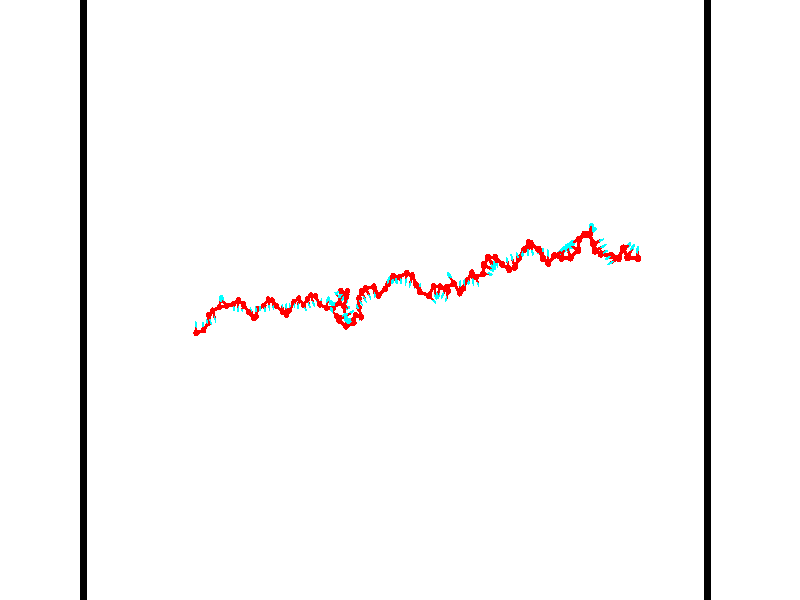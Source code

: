// switches for output
#declare DRAW_BASES = 1; // possible values are 0, 1; only relevant for DNA ribbons
#declare DRAW_BASES_TYPE = 3; // possible values are 1, 2, 3; only relevant for DNA ribbons
#declare DRAW_FOG = 0; // set to 1 to enable fog

#include "colors.inc"

#include "transforms.inc"
background { rgb <1, 1, 1>}

#default {
   normal{
       ripples 0.25
       frequency 0.20
       turbulence 0.2
       lambda 5
   }
	finish {
		phong 0.1
		phong_size 40.
	}
}

// original window dimensions: 1024x640


// camera settings

camera {
	sky <-0, 1, 0>
	up <-0, 1, 0>
	right 1.6 * <0.99995, 0, 0.00999983>
	location <54.4867, 55, 106.329>
	look_at <55, 55, 55.0001>
	direction <0.513302, 0, -51.3289>
	angle 67.0682
}


# declare cpy_camera_pos = <54.4867, 55, 106.329>;
# if (DRAW_FOG = 1)
fog {
	fog_type 2
	up vnormalize(cpy_camera_pos)
	color rgbt<1,1,1,0.3>
	distance 1e-5
	fog_alt 3e-3
	fog_offset 88
}
# end


// LIGHTS

# declare lum = 6;
global_settings {
	ambient_light rgb lum * <0.05, 0.05, 0.05>
	max_trace_level 15
}# declare cpy_direct_light_amount = 0.25;
light_source
{	1000 * <-0.98995, -1, 1.00995>,
	rgb lum * cpy_direct_light_amount
	parallel
}

light_source
{	1000 * <0.98995, 1, -1.00995>,
	rgb lum * cpy_direct_light_amount
	parallel
}

// strand 0

// nucleotide -1

// particle -1
sphere {
	<36.109978, 52.445820, 50.072418> 0.250000
	pigment { color rgbt <1,0,0,0> }
	no_shadow
}
cylinder {
	<36.143929, 52.814980, 50.222641>,  <36.164299, 53.036476, 50.312775>, 0.100000
	pigment { color rgbt <1,0,0,0> }
	no_shadow
}
cylinder {
	<36.143929, 52.814980, 50.222641>,  <36.109978, 52.445820, 50.072418>, 0.100000
	pigment { color rgbt <1,0,0,0> }
	no_shadow
}

// particle -1
sphere {
	<36.143929, 52.814980, 50.222641> 0.100000
	pigment { color rgbt <1,0,0,0> }
	no_shadow
}
sphere {
	0, 1
	scale<0.080000,0.200000,0.300000>
	matrix <0.886954, 0.101753, -0.450510,
		-0.453992, 0.371345, -0.809935,
		0.084881, 0.922903, 0.375561,
		36.169392, 53.091850, 50.335308>
	pigment { color rgbt <0,1,1,0> }
	no_shadow
}
cylinder {
	<36.667389, 52.636246, 49.619759>,  <36.109978, 52.445820, 50.072418>, 0.130000
	pigment { color rgbt <1,0,0,0> }
	no_shadow
}

// nucleotide -1

// particle -1
sphere {
	<36.667389, 52.636246, 49.619759> 0.250000
	pigment { color rgbt <1,0,0,0> }
	no_shadow
}
cylinder {
	<36.728378, 52.895046, 49.918594>,  <36.764973, 53.050327, 50.097897>, 0.100000
	pigment { color rgbt <1,0,0,0> }
	no_shadow
}
cylinder {
	<36.728378, 52.895046, 49.918594>,  <36.667389, 52.636246, 49.619759>, 0.100000
	pigment { color rgbt <1,0,0,0> }
	no_shadow
}

// particle -1
sphere {
	<36.728378, 52.895046, 49.918594> 0.100000
	pigment { color rgbt <1,0,0,0> }
	no_shadow
}
sphere {
	0, 1
	scale<0.080000,0.200000,0.300000>
	matrix <0.988307, -0.099332, -0.115681,
		-0.000636, 0.755988, -0.654585,
		0.152475, 0.647005, 0.747085,
		36.774120, 53.089149, 50.142719>
	pigment { color rgbt <0,1,1,0> }
	no_shadow
}
cylinder {
	<37.066246, 53.234306, 49.476295>,  <36.667389, 52.636246, 49.619759>, 0.130000
	pigment { color rgbt <1,0,0,0> }
	no_shadow
}

// nucleotide -1

// particle -1
sphere {
	<37.066246, 53.234306, 49.476295> 0.250000
	pigment { color rgbt <1,0,0,0> }
	no_shadow
}
cylinder {
	<37.108421, 53.283951, 49.870956>,  <37.133728, 53.313740, 50.107754>, 0.100000
	pigment { color rgbt <1,0,0,0> }
	no_shadow
}
cylinder {
	<37.108421, 53.283951, 49.870956>,  <37.066246, 53.234306, 49.476295>, 0.100000
	pigment { color rgbt <1,0,0,0> }
	no_shadow
}

// particle -1
sphere {
	<37.108421, 53.283951, 49.870956> 0.100000
	pigment { color rgbt <1,0,0,0> }
	no_shadow
}
sphere {
	0, 1
	scale<0.080000,0.200000,0.300000>
	matrix <0.931745, 0.334352, -0.141635,
		-0.347468, 0.934240, -0.080388,
		0.105443, 0.124115, 0.986650,
		37.140053, 53.321186, 50.166950>
	pigment { color rgbt <0,1,1,0> }
	no_shadow
}
cylinder {
	<37.192070, 53.837959, 49.778950>,  <37.066246, 53.234306, 49.476295>, 0.130000
	pigment { color rgbt <1,0,0,0> }
	no_shadow
}

// nucleotide -1

// particle -1
sphere {
	<37.192070, 53.837959, 49.778950> 0.250000
	pigment { color rgbt <1,0,0,0> }
	no_shadow
}
cylinder {
	<37.354008, 53.547680, 50.001465>,  <37.451172, 53.373512, 50.134975>, 0.100000
	pigment { color rgbt <1,0,0,0> }
	no_shadow
}
cylinder {
	<37.354008, 53.547680, 50.001465>,  <37.192070, 53.837959, 49.778950>, 0.100000
	pigment { color rgbt <1,0,0,0> }
	no_shadow
}

// particle -1
sphere {
	<37.354008, 53.547680, 50.001465> 0.100000
	pigment { color rgbt <1,0,0,0> }
	no_shadow
}
sphere {
	0, 1
	scale<0.080000,0.200000,0.300000>
	matrix <0.910831, 0.266465, -0.315250,
		0.080546, 0.634313, 0.768869,
		0.404844, -0.725702, 0.556290,
		37.475460, 53.329967, 50.168350>
	pigment { color rgbt <0,1,1,0> }
	no_shadow
}
cylinder {
	<37.669518, 54.172020, 50.149090>,  <37.192070, 53.837959, 49.778950>, 0.130000
	pigment { color rgbt <1,0,0,0> }
	no_shadow
}

// nucleotide -1

// particle -1
sphere {
	<37.669518, 54.172020, 50.149090> 0.250000
	pigment { color rgbt <1,0,0,0> }
	no_shadow
}
cylinder {
	<37.790504, 53.791138, 50.132011>,  <37.863098, 53.562611, 50.121765>, 0.100000
	pigment { color rgbt <1,0,0,0> }
	no_shadow
}
cylinder {
	<37.790504, 53.791138, 50.132011>,  <37.669518, 54.172020, 50.149090>, 0.100000
	pigment { color rgbt <1,0,0,0> }
	no_shadow
}

// particle -1
sphere {
	<37.790504, 53.791138, 50.132011> 0.100000
	pigment { color rgbt <1,0,0,0> }
	no_shadow
}
sphere {
	0, 1
	scale<0.080000,0.200000,0.300000>
	matrix <0.885735, 0.297341, -0.356458,
		0.352116, 0.069997, 0.933335,
		0.302470, -0.952202, -0.042700,
		37.881245, 53.505478, 50.119202>
	pigment { color rgbt <0,1,1,0> }
	no_shadow
}
cylinder {
	<38.234077, 54.445610, 50.002674>,  <37.669518, 54.172020, 50.149090>, 0.130000
	pigment { color rgbt <1,0,0,0> }
	no_shadow
}

// nucleotide -1

// particle -1
sphere {
	<38.234077, 54.445610, 50.002674> 0.250000
	pigment { color rgbt <1,0,0,0> }
	no_shadow
}
cylinder {
	<38.347038, 54.828651, 50.025459>,  <38.414814, 55.058475, 50.039131>, 0.100000
	pigment { color rgbt <1,0,0,0> }
	no_shadow
}
cylinder {
	<38.347038, 54.828651, 50.025459>,  <38.234077, 54.445610, 50.002674>, 0.100000
	pigment { color rgbt <1,0,0,0> }
	no_shadow
}

// particle -1
sphere {
	<38.347038, 54.828651, 50.025459> 0.100000
	pigment { color rgbt <1,0,0,0> }
	no_shadow
}
sphere {
	0, 1
	scale<0.080000,0.200000,0.300000>
	matrix <0.381070, -0.166482, 0.909434,
		0.880360, -0.235119, -0.411928,
		0.282403, 0.957603, 0.056967,
		38.431759, 55.115932, 50.042549>
	pigment { color rgbt <0,1,1,0> }
	no_shadow
}
cylinder {
	<38.970230, 54.547562, 50.195744>,  <38.234077, 54.445610, 50.002674>, 0.130000
	pigment { color rgbt <1,0,0,0> }
	no_shadow
}

// nucleotide -1

// particle -1
sphere {
	<38.970230, 54.547562, 50.195744> 0.250000
	pigment { color rgbt <1,0,0,0> }
	no_shadow
}
cylinder {
	<38.747749, 54.834038, 50.364365>,  <38.614262, 55.005924, 50.465538>, 0.100000
	pigment { color rgbt <1,0,0,0> }
	no_shadow
}
cylinder {
	<38.747749, 54.834038, 50.364365>,  <38.970230, 54.547562, 50.195744>, 0.100000
	pigment { color rgbt <1,0,0,0> }
	no_shadow
}

// particle -1
sphere {
	<38.747749, 54.834038, 50.364365> 0.100000
	pigment { color rgbt <1,0,0,0> }
	no_shadow
}
sphere {
	0, 1
	scale<0.080000,0.200000,0.300000>
	matrix <0.293181, -0.305544, 0.905918,
		0.777612, 0.627469, -0.040028,
		-0.556205, 0.716188, 0.421557,
		38.580887, 55.048893, 50.490833>
	pigment { color rgbt <0,1,1,0> }
	no_shadow
}
cylinder {
	<39.378487, 54.663681, 49.536366>,  <38.970230, 54.547562, 50.195744>, 0.130000
	pigment { color rgbt <1,0,0,0> }
	no_shadow
}

// nucleotide -1

// particle -1
sphere {
	<39.378487, 54.663681, 49.536366> 0.250000
	pigment { color rgbt <1,0,0,0> }
	no_shadow
}
cylinder {
	<39.513729, 54.482151, 49.866150>,  <39.594875, 54.373234, 50.064018>, 0.100000
	pigment { color rgbt <1,0,0,0> }
	no_shadow
}
cylinder {
	<39.513729, 54.482151, 49.866150>,  <39.378487, 54.663681, 49.536366>, 0.100000
	pigment { color rgbt <1,0,0,0> }
	no_shadow
}

// particle -1
sphere {
	<39.513729, 54.482151, 49.866150> 0.100000
	pigment { color rgbt <1,0,0,0> }
	no_shadow
}
sphere {
	0, 1
	scale<0.080000,0.200000,0.300000>
	matrix <0.941035, 0.151977, -0.302253,
		0.011871, 0.878035, 0.478448,
		0.338102, -0.453825, 0.824458,
		39.615158, 54.346004, 50.113487>
	pigment { color rgbt <0,1,1,0> }
	no_shadow
}
cylinder {
	<39.970200, 54.994656, 49.811806>,  <39.378487, 54.663681, 49.536366>, 0.130000
	pigment { color rgbt <1,0,0,0> }
	no_shadow
}

// nucleotide -1

// particle -1
sphere {
	<39.970200, 54.994656, 49.811806> 0.250000
	pigment { color rgbt <1,0,0,0> }
	no_shadow
}
cylinder {
	<39.959003, 54.595875, 49.840912>,  <39.952286, 54.356606, 49.858376>, 0.100000
	pigment { color rgbt <1,0,0,0> }
	no_shadow
}
cylinder {
	<39.959003, 54.595875, 49.840912>,  <39.970200, 54.994656, 49.811806>, 0.100000
	pigment { color rgbt <1,0,0,0> }
	no_shadow
}

// particle -1
sphere {
	<39.959003, 54.595875, 49.840912> 0.100000
	pigment { color rgbt <1,0,0,0> }
	no_shadow
}
sphere {
	0, 1
	scale<0.080000,0.200000,0.300000>
	matrix <0.901605, -0.056617, -0.428839,
		0.431654, 0.053604, 0.900445,
		-0.027994, -0.996956, 0.072768,
		39.950603, 54.296787, 49.862743>
	pigment { color rgbt <0,1,1,0> }
	no_shadow
}
cylinder {
	<40.532104, 54.656185, 50.251945>,  <39.970200, 54.994656, 49.811806>, 0.130000
	pigment { color rgbt <1,0,0,0> }
	no_shadow
}

// nucleotide -1

// particle -1
sphere {
	<40.532104, 54.656185, 50.251945> 0.250000
	pigment { color rgbt <1,0,0,0> }
	no_shadow
}
cylinder {
	<40.403912, 54.440559, 49.940380>,  <40.326996, 54.311184, 49.753441>, 0.100000
	pigment { color rgbt <1,0,0,0> }
	no_shadow
}
cylinder {
	<40.403912, 54.440559, 49.940380>,  <40.532104, 54.656185, 50.251945>, 0.100000
	pigment { color rgbt <1,0,0,0> }
	no_shadow
}

// particle -1
sphere {
	<40.403912, 54.440559, 49.940380> 0.100000
	pigment { color rgbt <1,0,0,0> }
	no_shadow
}
sphere {
	0, 1
	scale<0.080000,0.200000,0.300000>
	matrix <0.945796, -0.136472, -0.294695,
		0.052559, -0.831137, 0.553578,
		-0.320480, -0.539061, -0.778913,
		40.307766, 54.278843, 49.706707>
	pigment { color rgbt <0,1,1,0> }
	no_shadow
}
cylinder {
	<40.981617, 54.063469, 50.160301>,  <40.532104, 54.656185, 50.251945>, 0.130000
	pigment { color rgbt <1,0,0,0> }
	no_shadow
}

// nucleotide -1

// particle -1
sphere {
	<40.981617, 54.063469, 50.160301> 0.250000
	pigment { color rgbt <1,0,0,0> }
	no_shadow
}
cylinder {
	<40.809513, 54.125713, 49.804626>,  <40.706249, 54.163059, 49.591221>, 0.100000
	pigment { color rgbt <1,0,0,0> }
	no_shadow
}
cylinder {
	<40.809513, 54.125713, 49.804626>,  <40.981617, 54.063469, 50.160301>, 0.100000
	pigment { color rgbt <1,0,0,0> }
	no_shadow
}

// particle -1
sphere {
	<40.809513, 54.125713, 49.804626> 0.100000
	pigment { color rgbt <1,0,0,0> }
	no_shadow
}
sphere {
	0, 1
	scale<0.080000,0.200000,0.300000>
	matrix <0.902060, 0.111290, -0.417015,
		0.034068, -0.981530, -0.188252,
		-0.430263, 0.155607, -0.889190,
		40.680435, 54.172394, 49.537868>
	pigment { color rgbt <0,1,1,0> }
	no_shadow
}
cylinder {
	<41.334221, 53.580784, 49.608280>,  <40.981617, 54.063469, 50.160301>, 0.130000
	pigment { color rgbt <1,0,0,0> }
	no_shadow
}

// nucleotide -1

// particle -1
sphere {
	<41.334221, 53.580784, 49.608280> 0.250000
	pigment { color rgbt <1,0,0,0> }
	no_shadow
}
cylinder {
	<41.163120, 53.913025, 49.465660>,  <41.060459, 54.112370, 49.380089>, 0.100000
	pigment { color rgbt <1,0,0,0> }
	no_shadow
}
cylinder {
	<41.163120, 53.913025, 49.465660>,  <41.334221, 53.580784, 49.608280>, 0.100000
	pigment { color rgbt <1,0,0,0> }
	no_shadow
}

// particle -1
sphere {
	<41.163120, 53.913025, 49.465660> 0.100000
	pigment { color rgbt <1,0,0,0> }
	no_shadow
}
sphere {
	0, 1
	scale<0.080000,0.200000,0.300000>
	matrix <0.842565, 0.223576, -0.489997,
		-0.327276, -0.510015, -0.795471,
		-0.427754, 0.830601, -0.356550,
		41.034794, 54.162205, 49.358696>
	pigment { color rgbt <0,1,1,0> }
	no_shadow
}
cylinder {
	<41.363205, 53.692726, 48.783070>,  <41.334221, 53.580784, 49.608280>, 0.130000
	pigment { color rgbt <1,0,0,0> }
	no_shadow
}

// nucleotide -1

// particle -1
sphere {
	<41.363205, 53.692726, 48.783070> 0.250000
	pigment { color rgbt <1,0,0,0> }
	no_shadow
}
cylinder {
	<41.391521, 54.027824, 48.999649>,  <41.408512, 54.228882, 49.129597>, 0.100000
	pigment { color rgbt <1,0,0,0> }
	no_shadow
}
cylinder {
	<41.391521, 54.027824, 48.999649>,  <41.363205, 53.692726, 48.783070>, 0.100000
	pigment { color rgbt <1,0,0,0> }
	no_shadow
}

// particle -1
sphere {
	<41.391521, 54.027824, 48.999649> 0.100000
	pigment { color rgbt <1,0,0,0> }
	no_shadow
}
sphere {
	0, 1
	scale<0.080000,0.200000,0.300000>
	matrix <0.889768, 0.192328, -0.413911,
		-0.450889, 0.511070, -0.731784,
		0.070795, 0.837745, 0.541452,
		41.412762, 54.279148, 49.162086>
	pigment { color rgbt <0,1,1,0> }
	no_shadow
}
cylinder {
	<41.400993, 54.285038, 48.249374>,  <41.363205, 53.692726, 48.783070>, 0.130000
	pigment { color rgbt <1,0,0,0> }
	no_shadow
}

// nucleotide -1

// particle -1
sphere {
	<41.400993, 54.285038, 48.249374> 0.250000
	pigment { color rgbt <1,0,0,0> }
	no_shadow
}
cylinder {
	<41.603764, 54.313133, 48.593021>,  <41.725426, 54.329990, 48.799210>, 0.100000
	pigment { color rgbt <1,0,0,0> }
	no_shadow
}
cylinder {
	<41.603764, 54.313133, 48.593021>,  <41.400993, 54.285038, 48.249374>, 0.100000
	pigment { color rgbt <1,0,0,0> }
	no_shadow
}

// particle -1
sphere {
	<41.603764, 54.313133, 48.593021> 0.100000
	pigment { color rgbt <1,0,0,0> }
	no_shadow
}
sphere {
	0, 1
	scale<0.080000,0.200000,0.300000>
	matrix <0.850481, 0.121555, -0.511767,
		-0.140374, 0.990097, 0.001887,
		0.506929, 0.070234, 0.859122,
		41.755840, 54.334202, 48.850758>
	pigment { color rgbt <0,1,1,0> }
	no_shadow
}
cylinder {
	<41.928349, 54.548222, 47.919632>,  <41.400993, 54.285038, 48.249374>, 0.130000
	pigment { color rgbt <1,0,0,0> }
	no_shadow
}

// nucleotide -1

// particle -1
sphere {
	<41.928349, 54.548222, 47.919632> 0.250000
	pigment { color rgbt <1,0,0,0> }
	no_shadow
}
cylinder {
	<42.054695, 54.366383, 48.252754>,  <42.130505, 54.257278, 48.452629>, 0.100000
	pigment { color rgbt <1,0,0,0> }
	no_shadow
}
cylinder {
	<42.054695, 54.366383, 48.252754>,  <41.928349, 54.548222, 47.919632>, 0.100000
	pigment { color rgbt <1,0,0,0> }
	no_shadow
}

// particle -1
sphere {
	<42.054695, 54.366383, 48.252754> 0.100000
	pigment { color rgbt <1,0,0,0> }
	no_shadow
}
sphere {
	0, 1
	scale<0.080000,0.200000,0.300000>
	matrix <0.948305, 0.122823, -0.292629,
		0.030739, 0.882190, 0.469890,
		0.315867, -0.454594, 0.832810,
		42.149456, 54.230003, 48.502598>
	pigment { color rgbt <0,1,1,0> }
	no_shadow
}
cylinder {
	<42.428936, 55.046917, 48.277142>,  <41.928349, 54.548222, 47.919632>, 0.130000
	pigment { color rgbt <1,0,0,0> }
	no_shadow
}

// nucleotide -1

// particle -1
sphere {
	<42.428936, 55.046917, 48.277142> 0.250000
	pigment { color rgbt <1,0,0,0> }
	no_shadow
}
cylinder {
	<42.502125, 54.661774, 48.356567>,  <42.546040, 54.430687, 48.404221>, 0.100000
	pigment { color rgbt <1,0,0,0> }
	no_shadow
}
cylinder {
	<42.502125, 54.661774, 48.356567>,  <42.428936, 55.046917, 48.277142>, 0.100000
	pigment { color rgbt <1,0,0,0> }
	no_shadow
}

// particle -1
sphere {
	<42.502125, 54.661774, 48.356567> 0.100000
	pigment { color rgbt <1,0,0,0> }
	no_shadow
}
sphere {
	0, 1
	scale<0.080000,0.200000,0.300000>
	matrix <0.982721, 0.173389, -0.064775,
		0.027941, 0.206982, 0.977946,
		0.182972, -0.962858, 0.198561,
		42.557018, 54.372917, 48.416134>
	pigment { color rgbt <0,1,1,0> }
	no_shadow
}
cylinder {
	<42.918671, 54.965282, 48.796986>,  <42.428936, 55.046917, 48.277142>, 0.130000
	pigment { color rgbt <1,0,0,0> }
	no_shadow
}

// nucleotide -1

// particle -1
sphere {
	<42.918671, 54.965282, 48.796986> 0.250000
	pigment { color rgbt <1,0,0,0> }
	no_shadow
}
cylinder {
	<42.906822, 54.676582, 48.520378>,  <42.899715, 54.503361, 48.354412>, 0.100000
	pigment { color rgbt <1,0,0,0> }
	no_shadow
}
cylinder {
	<42.906822, 54.676582, 48.520378>,  <42.918671, 54.965282, 48.796986>, 0.100000
	pigment { color rgbt <1,0,0,0> }
	no_shadow
}

// particle -1
sphere {
	<42.906822, 54.676582, 48.520378> 0.100000
	pigment { color rgbt <1,0,0,0> }
	no_shadow
}
sphere {
	0, 1
	scale<0.080000,0.200000,0.300000>
	matrix <0.955544, 0.182596, -0.231506,
		0.293359, -0.667635, 0.684255,
		-0.029619, -0.721749, -0.691521,
		42.897938, 54.460056, 48.312923>
	pigment { color rgbt <0,1,1,0> }
	no_shadow
}
cylinder {
	<43.371227, 54.532181, 49.076672>,  <42.918671, 54.965282, 48.796986>, 0.130000
	pigment { color rgbt <1,0,0,0> }
	no_shadow
}

// nucleotide -1

// particle -1
sphere {
	<43.371227, 54.532181, 49.076672> 0.250000
	pigment { color rgbt <1,0,0,0> }
	no_shadow
}
cylinder {
	<43.345104, 54.486675, 48.680130>,  <43.329430, 54.459370, 48.442204>, 0.100000
	pigment { color rgbt <1,0,0,0> }
	no_shadow
}
cylinder {
	<43.345104, 54.486675, 48.680130>,  <43.371227, 54.532181, 49.076672>, 0.100000
	pigment { color rgbt <1,0,0,0> }
	no_shadow
}

// particle -1
sphere {
	<43.345104, 54.486675, 48.680130> 0.100000
	pigment { color rgbt <1,0,0,0> }
	no_shadow
}
sphere {
	0, 1
	scale<0.080000,0.200000,0.300000>
	matrix <0.984512, 0.154636, -0.082606,
		0.162698, -0.981399, 0.101907,
		-0.065311, -0.113769, -0.991358,
		43.325512, 54.452545, 48.382721>
	pigment { color rgbt <0,1,1,0> }
	no_shadow
}
cylinder {
	<43.919048, 54.032730, 48.848373>,  <43.371227, 54.532181, 49.076672>, 0.130000
	pigment { color rgbt <1,0,0,0> }
	no_shadow
}

// nucleotide -1

// particle -1
sphere {
	<43.919048, 54.032730, 48.848373> 0.250000
	pigment { color rgbt <1,0,0,0> }
	no_shadow
}
cylinder {
	<43.841904, 54.291588, 48.553345>,  <43.795616, 54.446903, 48.376328>, 0.100000
	pigment { color rgbt <1,0,0,0> }
	no_shadow
}
cylinder {
	<43.841904, 54.291588, 48.553345>,  <43.919048, 54.032730, 48.848373>, 0.100000
	pigment { color rgbt <1,0,0,0> }
	no_shadow
}

// particle -1
sphere {
	<43.841904, 54.291588, 48.553345> 0.100000
	pigment { color rgbt <1,0,0,0> }
	no_shadow
}
sphere {
	0, 1
	scale<0.080000,0.200000,0.300000>
	matrix <0.981220, 0.129736, -0.142744,
		0.003314, -0.751249, -0.660010,
		-0.192864, 0.647142, -0.737571,
		43.784046, 54.485729, 48.332073>
	pigment { color rgbt <0,1,1,0> }
	no_shadow
}
cylinder {
	<44.168633, 53.792519, 48.202095>,  <43.919048, 54.032730, 48.848373>, 0.130000
	pigment { color rgbt <1,0,0,0> }
	no_shadow
}

// nucleotide -1

// particle -1
sphere {
	<44.168633, 53.792519, 48.202095> 0.250000
	pigment { color rgbt <1,0,0,0> }
	no_shadow
}
cylinder {
	<44.149670, 54.191948, 48.211914>,  <44.138294, 54.431606, 48.217804>, 0.100000
	pigment { color rgbt <1,0,0,0> }
	no_shadow
}
cylinder {
	<44.149670, 54.191948, 48.211914>,  <44.168633, 53.792519, 48.202095>, 0.100000
	pigment { color rgbt <1,0,0,0> }
	no_shadow
}

// particle -1
sphere {
	<44.149670, 54.191948, 48.211914> 0.100000
	pigment { color rgbt <1,0,0,0> }
	no_shadow
}
sphere {
	0, 1
	scale<0.080000,0.200000,0.300000>
	matrix <0.998876, 0.047386, 0.001316,
		0.000151, 0.024578, -0.999698,
		-0.047404, 0.998574, 0.024544,
		44.135448, 54.491520, 48.219276>
	pigment { color rgbt <0,1,1,0> }
	no_shadow
}
cylinder {
	<44.321705, 54.144085, 47.579536>,  <44.168633, 53.792519, 48.202095>, 0.130000
	pigment { color rgbt <1,0,0,0> }
	no_shadow
}

// nucleotide -1

// particle -1
sphere {
	<44.321705, 54.144085, 47.579536> 0.250000
	pigment { color rgbt <1,0,0,0> }
	no_shadow
}
cylinder {
	<44.395714, 54.375790, 47.897083>,  <44.440121, 54.514812, 48.087612>, 0.100000
	pigment { color rgbt <1,0,0,0> }
	no_shadow
}
cylinder {
	<44.395714, 54.375790, 47.897083>,  <44.321705, 54.144085, 47.579536>, 0.100000
	pigment { color rgbt <1,0,0,0> }
	no_shadow
}

// particle -1
sphere {
	<44.395714, 54.375790, 47.897083> 0.100000
	pigment { color rgbt <1,0,0,0> }
	no_shadow
}
sphere {
	0, 1
	scale<0.080000,0.200000,0.300000>
	matrix <0.955391, 0.083202, -0.283383,
		-0.230203, 0.810887, -0.538023,
		0.185027, 0.579258, 0.793867,
		44.451221, 54.549568, 48.135242>
	pigment { color rgbt <0,1,1,0> }
	no_shadow
}
cylinder {
	<44.720104, 54.828598, 47.375687>,  <44.321705, 54.144085, 47.579536>, 0.130000
	pigment { color rgbt <1,0,0,0> }
	no_shadow
}

// nucleotide -1

// particle -1
sphere {
	<44.720104, 54.828598, 47.375687> 0.250000
	pigment { color rgbt <1,0,0,0> }
	no_shadow
}
cylinder {
	<44.810219, 54.664993, 47.729401>,  <44.864288, 54.566830, 47.941628>, 0.100000
	pigment { color rgbt <1,0,0,0> }
	no_shadow
}
cylinder {
	<44.810219, 54.664993, 47.729401>,  <44.720104, 54.828598, 47.375687>, 0.100000
	pigment { color rgbt <1,0,0,0> }
	no_shadow
}

// particle -1
sphere {
	<44.810219, 54.664993, 47.729401> 0.100000
	pigment { color rgbt <1,0,0,0> }
	no_shadow
}
sphere {
	0, 1
	scale<0.080000,0.200000,0.300000>
	matrix <0.965446, -0.028312, -0.259062,
		0.130995, 0.912090, 0.388500,
		0.225289, -0.409012, 0.884282,
		44.877804, 54.542290, 47.994686>
	pigment { color rgbt <0,1,1,0> }
	no_shadow
}
cylinder {
	<45.246105, 55.137337, 47.588165>,  <44.720104, 54.828598, 47.375687>, 0.130000
	pigment { color rgbt <1,0,0,0> }
	no_shadow
}

// nucleotide -1

// particle -1
sphere {
	<45.246105, 55.137337, 47.588165> 0.250000
	pigment { color rgbt <1,0,0,0> }
	no_shadow
}
cylinder {
	<45.236790, 54.769245, 47.744446>,  <45.231201, 54.548389, 47.838215>, 0.100000
	pigment { color rgbt <1,0,0,0> }
	no_shadow
}
cylinder {
	<45.236790, 54.769245, 47.744446>,  <45.246105, 55.137337, 47.588165>, 0.100000
	pigment { color rgbt <1,0,0,0> }
	no_shadow
}

// particle -1
sphere {
	<45.236790, 54.769245, 47.744446> 0.100000
	pigment { color rgbt <1,0,0,0> }
	no_shadow
}
sphere {
	0, 1
	scale<0.080000,0.200000,0.300000>
	matrix <0.950081, -0.141995, -0.277820,
		0.311134, 0.364725, 0.877594,
		-0.023286, -0.920225, 0.390697,
		45.229805, 54.493179, 47.861656>
	pigment { color rgbt <0,1,1,0> }
	no_shadow
}
cylinder {
	<45.727715, 54.597984, 47.774582>,  <45.246105, 55.137337, 47.588165>, 0.130000
	pigment { color rgbt <1,0,0,0> }
	no_shadow
}

// nucleotide -1

// particle -1
sphere {
	<45.727715, 54.597984, 47.774582> 0.250000
	pigment { color rgbt <1,0,0,0> }
	no_shadow
}
cylinder {
	<45.877201, 54.424046, 48.102303>,  <45.966892, 54.319683, 48.298935>, 0.100000
	pigment { color rgbt <1,0,0,0> }
	no_shadow
}
cylinder {
	<45.877201, 54.424046, 48.102303>,  <45.727715, 54.597984, 47.774582>, 0.100000
	pigment { color rgbt <1,0,0,0> }
	no_shadow
}

// particle -1
sphere {
	<45.877201, 54.424046, 48.102303> 0.100000
	pigment { color rgbt <1,0,0,0> }
	no_shadow
}
sphere {
	0, 1
	scale<0.080000,0.200000,0.300000>
	matrix <0.726844, 0.686030, 0.032573,
		-0.576227, 0.583328, 0.572443,
		0.373713, -0.434846, 0.819297,
		45.989315, 54.293591, 48.348091>
	pigment { color rgbt <0,1,1,0> }
	no_shadow
}
cylinder {
	<46.128815, 55.068691, 48.093197>,  <45.727715, 54.597984, 47.774582>, 0.130000
	pigment { color rgbt <1,0,0,0> }
	no_shadow
}

// nucleotide -1

// particle -1
sphere {
	<46.128815, 55.068691, 48.093197> 0.250000
	pigment { color rgbt <1,0,0,0> }
	no_shadow
}
cylinder {
	<46.281830, 54.785358, 48.330490>,  <46.373638, 54.615356, 48.472866>, 0.100000
	pigment { color rgbt <1,0,0,0> }
	no_shadow
}
cylinder {
	<46.281830, 54.785358, 48.330490>,  <46.128815, 55.068691, 48.093197>, 0.100000
	pigment { color rgbt <1,0,0,0> }
	no_shadow
}

// particle -1
sphere {
	<46.281830, 54.785358, 48.330490> 0.100000
	pigment { color rgbt <1,0,0,0> }
	no_shadow
}
sphere {
	0, 1
	scale<0.080000,0.200000,0.300000>
	matrix <0.862331, 0.504249, 0.046024,
		-0.331737, 0.493957, 0.803714,
		0.382538, -0.708336, 0.593233,
		46.396591, 54.572857, 48.508461>
	pigment { color rgbt <0,1,1,0> }
	no_shadow
}
cylinder {
	<46.543274, 55.368622, 48.657642>,  <46.128815, 55.068691, 48.093197>, 0.130000
	pigment { color rgbt <1,0,0,0> }
	no_shadow
}

// nucleotide -1

// particle -1
sphere {
	<46.543274, 55.368622, 48.657642> 0.250000
	pigment { color rgbt <1,0,0,0> }
	no_shadow
}
cylinder {
	<46.691265, 54.998291, 48.626774>,  <46.780060, 54.776093, 48.608253>, 0.100000
	pigment { color rgbt <1,0,0,0> }
	no_shadow
}
cylinder {
	<46.691265, 54.998291, 48.626774>,  <46.543274, 55.368622, 48.657642>, 0.100000
	pigment { color rgbt <1,0,0,0> }
	no_shadow
}

// particle -1
sphere {
	<46.691265, 54.998291, 48.626774> 0.100000
	pigment { color rgbt <1,0,0,0> }
	no_shadow
}
sphere {
	0, 1
	scale<0.080000,0.200000,0.300000>
	matrix <0.918826, 0.352362, 0.177764,
		-0.137386, -0.136677, 0.981043,
		0.369978, -0.925830, -0.077173,
		46.802258, 54.720543, 48.603622>
	pigment { color rgbt <0,1,1,0> }
	no_shadow
}
cylinder {
	<47.074806, 55.288219, 49.229069>,  <46.543274, 55.368622, 48.657642>, 0.130000
	pigment { color rgbt <1,0,0,0> }
	no_shadow
}

// nucleotide -1

// particle -1
sphere {
	<47.074806, 55.288219, 49.229069> 0.250000
	pigment { color rgbt <1,0,0,0> }
	no_shadow
}
cylinder {
	<47.135258, 55.068890, 48.900070>,  <47.171528, 54.937290, 48.702671>, 0.100000
	pigment { color rgbt <1,0,0,0> }
	no_shadow
}
cylinder {
	<47.135258, 55.068890, 48.900070>,  <47.074806, 55.288219, 49.229069>, 0.100000
	pigment { color rgbt <1,0,0,0> }
	no_shadow
}

// particle -1
sphere {
	<47.135258, 55.068890, 48.900070> 0.100000
	pigment { color rgbt <1,0,0,0> }
	no_shadow
}
sphere {
	0, 1
	scale<0.080000,0.200000,0.300000>
	matrix <0.982595, 0.174250, 0.064376,
		0.108022, -0.817911, 0.565113,
		0.151125, -0.548323, -0.822498,
		47.180595, 54.904392, 48.653320>
	pigment { color rgbt <0,1,1,0> }
	no_shadow
}
cylinder {
	<47.494453, 54.652100, 49.332573>,  <47.074806, 55.288219, 49.229069>, 0.130000
	pigment { color rgbt <1,0,0,0> }
	no_shadow
}

// nucleotide -1

// particle -1
sphere {
	<47.494453, 54.652100, 49.332573> 0.250000
	pigment { color rgbt <1,0,0,0> }
	no_shadow
}
cylinder {
	<47.534397, 54.796146, 48.961555>,  <47.558361, 54.882576, 48.738945>, 0.100000
	pigment { color rgbt <1,0,0,0> }
	no_shadow
}
cylinder {
	<47.534397, 54.796146, 48.961555>,  <47.494453, 54.652100, 49.332573>, 0.100000
	pigment { color rgbt <1,0,0,0> }
	no_shadow
}

// particle -1
sphere {
	<47.534397, 54.796146, 48.961555> 0.100000
	pigment { color rgbt <1,0,0,0> }
	no_shadow
}
sphere {
	0, 1
	scale<0.080000,0.200000,0.300000>
	matrix <0.990488, 0.052720, 0.127100,
		0.094672, -0.931415, -0.351431,
		0.099855, 0.360121, -0.927546,
		47.564354, 54.904182, 48.683292>
	pigment { color rgbt <0,1,1,0> }
	no_shadow
}
cylinder {
	<48.119633, 54.360172, 49.172329>,  <47.494453, 54.652100, 49.332573>, 0.130000
	pigment { color rgbt <1,0,0,0> }
	no_shadow
}

// nucleotide -1

// particle -1
sphere {
	<48.119633, 54.360172, 49.172329> 0.250000
	pigment { color rgbt <1,0,0,0> }
	no_shadow
}
cylinder {
	<48.203976, 54.727097, 49.307434>,  <48.254581, 54.947250, 49.388496>, 0.100000
	pigment { color rgbt <1,0,0,0> }
	no_shadow
}
cylinder {
	<48.203976, 54.727097, 49.307434>,  <48.119633, 54.360172, 49.172329>, 0.100000
	pigment { color rgbt <1,0,0,0> }
	no_shadow
}

// particle -1
sphere {
	<48.203976, 54.727097, 49.307434> 0.100000
	pigment { color rgbt <1,0,0,0> }
	no_shadow
}
sphere {
	0, 1
	scale<0.080000,0.200000,0.300000>
	matrix <0.664624, -0.387912, 0.638592,
		0.716807, 0.089830, -0.691461,
		0.210861, 0.917309, 0.337761,
		48.267235, 55.002289, 49.408764>
	pigment { color rgbt <0,1,1,0> }
	no_shadow
}
cylinder {
	<48.778358, 54.383720, 49.110092>,  <48.119633, 54.360172, 49.172329>, 0.130000
	pigment { color rgbt <1,0,0,0> }
	no_shadow
}

// nucleotide -1

// particle -1
sphere {
	<48.778358, 54.383720, 49.110092> 0.250000
	pigment { color rgbt <1,0,0,0> }
	no_shadow
}
cylinder {
	<48.659817, 54.619541, 49.410652>,  <48.588692, 54.761036, 49.590988>, 0.100000
	pigment { color rgbt <1,0,0,0> }
	no_shadow
}
cylinder {
	<48.659817, 54.619541, 49.410652>,  <48.778358, 54.383720, 49.110092>, 0.100000
	pigment { color rgbt <1,0,0,0> }
	no_shadow
}

// particle -1
sphere {
	<48.659817, 54.619541, 49.410652> 0.100000
	pigment { color rgbt <1,0,0,0> }
	no_shadow
}
sphere {
	0, 1
	scale<0.080000,0.200000,0.300000>
	matrix <0.595248, -0.501239, 0.628044,
		0.746896, 0.633392, -0.202386,
		-0.296354, 0.589554, 0.751399,
		48.570911, 54.796406, 49.636070>
	pigment { color rgbt <0,1,1,0> }
	no_shadow
}
cylinder {
	<49.374897, 54.781628, 49.484325>,  <48.778358, 54.383720, 49.110092>, 0.130000
	pigment { color rgbt <1,0,0,0> }
	no_shadow
}

// nucleotide -1

// particle -1
sphere {
	<49.374897, 54.781628, 49.484325> 0.250000
	pigment { color rgbt <1,0,0,0> }
	no_shadow
}
cylinder {
	<49.080639, 54.732193, 49.750725>,  <48.904083, 54.702534, 49.910564>, 0.100000
	pigment { color rgbt <1,0,0,0> }
	no_shadow
}
cylinder {
	<49.080639, 54.732193, 49.750725>,  <49.374897, 54.781628, 49.484325>, 0.100000
	pigment { color rgbt <1,0,0,0> }
	no_shadow
}

// particle -1
sphere {
	<49.080639, 54.732193, 49.750725> 0.100000
	pigment { color rgbt <1,0,0,0> }
	no_shadow
}
sphere {
	0, 1
	scale<0.080000,0.200000,0.300000>
	matrix <0.644655, -0.429606, 0.632344,
		0.207971, 0.894520, 0.395705,
		-0.735642, -0.123584, 0.666002,
		48.859947, 54.695118, 49.950527>
	pigment { color rgbt <0,1,1,0> }
	no_shadow
}
cylinder {
	<49.379944, 55.092499, 48.699516>,  <49.374897, 54.781628, 49.484325>, 0.130000
	pigment { color rgbt <1,0,0,0> }
	no_shadow
}

// nucleotide -1

// particle -1
sphere {
	<49.379944, 55.092499, 48.699516> 0.250000
	pigment { color rgbt <1,0,0,0> }
	no_shadow
}
cylinder {
	<49.138172, 55.300430, 48.458042>,  <48.993107, 55.425190, 48.313156>, 0.100000
	pigment { color rgbt <1,0,0,0> }
	no_shadow
}
cylinder {
	<49.138172, 55.300430, 48.458042>,  <49.379944, 55.092499, 48.699516>, 0.100000
	pigment { color rgbt <1,0,0,0> }
	no_shadow
}

// particle -1
sphere {
	<49.138172, 55.300430, 48.458042> 0.100000
	pigment { color rgbt <1,0,0,0> }
	no_shadow
}
sphere {
	0, 1
	scale<0.080000,0.200000,0.300000>
	matrix <0.744918, 0.637419, -0.196963,
		0.282416, -0.568749, -0.772506,
		-0.604433, 0.519828, -0.603688,
		48.956841, 55.456379, 48.276936>
	pigment { color rgbt <0,1,1,0> }
	no_shadow
}
cylinder {
	<49.458454, 55.736248, 49.060684>,  <49.379944, 55.092499, 48.699516>, 0.130000
	pigment { color rgbt <1,0,0,0> }
	no_shadow
}

// nucleotide -1

// particle -1
sphere {
	<49.458454, 55.736248, 49.060684> 0.250000
	pigment { color rgbt <1,0,0,0> }
	no_shadow
}
cylinder {
	<49.300369, 55.642082, 49.415848>,  <49.205517, 55.585583, 49.628948>, 0.100000
	pigment { color rgbt <1,0,0,0> }
	no_shadow
}
cylinder {
	<49.300369, 55.642082, 49.415848>,  <49.458454, 55.736248, 49.060684>, 0.100000
	pigment { color rgbt <1,0,0,0> }
	no_shadow
}

// particle -1
sphere {
	<49.300369, 55.642082, 49.415848> 0.100000
	pigment { color rgbt <1,0,0,0> }
	no_shadow
}
sphere {
	0, 1
	scale<0.080000,0.200000,0.300000>
	matrix <0.695509, -0.708113, 0.121833,
		0.600061, 0.665701, 0.443586,
		-0.395214, -0.235411, 0.887912,
		49.181805, 55.571461, 49.682220>
	pigment { color rgbt <0,1,1,0> }
	no_shadow
}
cylinder {
	<50.059784, 55.433788, 49.457268>,  <49.458454, 55.736248, 49.060684>, 0.130000
	pigment { color rgbt <1,0,0,0> }
	no_shadow
}

// nucleotide -1

// particle -1
sphere {
	<50.059784, 55.433788, 49.457268> 0.250000
	pigment { color rgbt <1,0,0,0> }
	no_shadow
}
cylinder {
	<49.739407, 55.374550, 49.689323>,  <49.547180, 55.339005, 49.828556>, 0.100000
	pigment { color rgbt <1,0,0,0> }
	no_shadow
}
cylinder {
	<49.739407, 55.374550, 49.689323>,  <50.059784, 55.433788, 49.457268>, 0.100000
	pigment { color rgbt <1,0,0,0> }
	no_shadow
}

// particle -1
sphere {
	<49.739407, 55.374550, 49.689323> 0.100000
	pigment { color rgbt <1,0,0,0> }
	no_shadow
}
sphere {
	0, 1
	scale<0.080000,0.200000,0.300000>
	matrix <0.495468, -0.707945, 0.503315,
		0.336167, 0.690566, 0.640399,
		-0.800939, -0.148100, 0.580141,
		49.499126, 55.330120, 49.863365>
	pigment { color rgbt <0,1,1,0> }
	no_shadow
}
cylinder {
	<50.177643, 55.687836, 50.186672>,  <50.059784, 55.433788, 49.457268>, 0.130000
	pigment { color rgbt <1,0,0,0> }
	no_shadow
}

// nucleotide -1

// particle -1
sphere {
	<50.177643, 55.687836, 50.186672> 0.250000
	pigment { color rgbt <1,0,0,0> }
	no_shadow
}
cylinder {
	<49.948101, 55.374889, 50.089851>,  <49.810375, 55.187122, 50.031757>, 0.100000
	pigment { color rgbt <1,0,0,0> }
	no_shadow
}
cylinder {
	<49.948101, 55.374889, 50.089851>,  <50.177643, 55.687836, 50.186672>, 0.100000
	pigment { color rgbt <1,0,0,0> }
	no_shadow
}

// particle -1
sphere {
	<49.948101, 55.374889, 50.089851> 0.100000
	pigment { color rgbt <1,0,0,0> }
	no_shadow
}
sphere {
	0, 1
	scale<0.080000,0.200000,0.300000>
	matrix <0.616318, -0.607201, 0.501457,
		-0.539298, 0.138583, 0.830634,
		-0.573855, -0.782369, -0.242051,
		49.775944, 55.140179, 50.017235>
	pigment { color rgbt <0,1,1,0> }
	no_shadow
}
cylinder {
	<50.116829, 55.237297, 50.783310>,  <50.177643, 55.687836, 50.186672>, 0.130000
	pigment { color rgbt <1,0,0,0> }
	no_shadow
}

// nucleotide -1

// particle -1
sphere {
	<50.116829, 55.237297, 50.783310> 0.250000
	pigment { color rgbt <1,0,0,0> }
	no_shadow
}
cylinder {
	<50.060860, 55.007607, 50.460648>,  <50.027279, 54.869793, 50.267052>, 0.100000
	pigment { color rgbt <1,0,0,0> }
	no_shadow
}
cylinder {
	<50.060860, 55.007607, 50.460648>,  <50.116829, 55.237297, 50.783310>, 0.100000
	pigment { color rgbt <1,0,0,0> }
	no_shadow
}

// particle -1
sphere {
	<50.060860, 55.007607, 50.460648> 0.100000
	pigment { color rgbt <1,0,0,0> }
	no_shadow
}
sphere {
	0, 1
	scale<0.080000,0.200000,0.300000>
	matrix <0.509710, -0.740207, 0.438507,
		-0.848891, -0.349799, 0.396264,
		-0.139928, -0.574224, -0.806652,
		50.018883, 54.835339, 50.218651>
	pigment { color rgbt <0,1,1,0> }
	no_shadow
}
cylinder {
	<49.902683, 54.533833, 50.975685>,  <50.116829, 55.237297, 50.783310>, 0.130000
	pigment { color rgbt <1,0,0,0> }
	no_shadow
}

// nucleotide -1

// particle -1
sphere {
	<49.902683, 54.533833, 50.975685> 0.250000
	pigment { color rgbt <1,0,0,0> }
	no_shadow
}
cylinder {
	<50.083622, 54.463623, 50.625927>,  <50.192184, 54.421497, 50.416073>, 0.100000
	pigment { color rgbt <1,0,0,0> }
	no_shadow
}
cylinder {
	<50.083622, 54.463623, 50.625927>,  <49.902683, 54.533833, 50.975685>, 0.100000
	pigment { color rgbt <1,0,0,0> }
	no_shadow
}

// particle -1
sphere {
	<50.083622, 54.463623, 50.625927> 0.100000
	pigment { color rgbt <1,0,0,0> }
	no_shadow
}
sphere {
	0, 1
	scale<0.080000,0.200000,0.300000>
	matrix <0.611775, -0.652331, 0.447432,
		-0.648927, -0.737332, -0.187710,
		0.452355, -0.175514, -0.874397,
		50.219326, 54.410969, 50.363609>
	pigment { color rgbt <0,1,1,0> }
	no_shadow
}
cylinder {
	<50.027275, 53.751034, 50.849113>,  <49.902683, 54.533833, 50.975685>, 0.130000
	pigment { color rgbt <1,0,0,0> }
	no_shadow
}

// nucleotide -1

// particle -1
sphere {
	<50.027275, 53.751034, 50.849113> 0.250000
	pigment { color rgbt <1,0,0,0> }
	no_shadow
}
cylinder {
	<50.314869, 53.906307, 50.618504>,  <50.487427, 53.999470, 50.480137>, 0.100000
	pigment { color rgbt <1,0,0,0> }
	no_shadow
}
cylinder {
	<50.314869, 53.906307, 50.618504>,  <50.027275, 53.751034, 50.849113>, 0.100000
	pigment { color rgbt <1,0,0,0> }
	no_shadow
}

// particle -1
sphere {
	<50.314869, 53.906307, 50.618504> 0.100000
	pigment { color rgbt <1,0,0,0> }
	no_shadow
}
sphere {
	0, 1
	scale<0.080000,0.200000,0.300000>
	matrix <0.650339, -0.668379, 0.361012,
		-0.245199, -0.634497, -0.733001,
		0.718983, 0.388179, -0.576524,
		50.530563, 54.022762, 50.445545>
	pigment { color rgbt <0,1,1,0> }
	no_shadow
}
cylinder {
	<49.232307, 53.747494, 50.860733>,  <50.027275, 53.751034, 50.849113>, 0.130000
	pigment { color rgbt <1,0,0,0> }
	no_shadow
}

// nucleotide -1

// particle -1
sphere {
	<49.232307, 53.747494, 50.860733> 0.250000
	pigment { color rgbt <1,0,0,0> }
	no_shadow
}
cylinder {
	<48.991074, 54.027954, 51.012882>,  <48.846333, 54.196228, 51.104172>, 0.100000
	pigment { color rgbt <1,0,0,0> }
	no_shadow
}
cylinder {
	<48.991074, 54.027954, 51.012882>,  <49.232307, 53.747494, 50.860733>, 0.100000
	pigment { color rgbt <1,0,0,0> }
	no_shadow
}

// particle -1
sphere {
	<48.991074, 54.027954, 51.012882> 0.100000
	pigment { color rgbt <1,0,0,0> }
	no_shadow
}
sphere {
	0, 1
	scale<0.080000,0.200000,0.300000>
	matrix <0.775709, 0.404351, 0.484536,
		0.185928, 0.587273, -0.787744,
		-0.603081, 0.701149, 0.380373,
		48.810150, 54.238300, 51.126995>
	pigment { color rgbt <0,1,1,0> }
	no_shadow
}
cylinder {
	<49.475323, 53.461685, 51.388885>,  <49.232307, 53.747494, 50.860733>, 0.130000
	pigment { color rgbt <1,0,0,0> }
	no_shadow
}

// nucleotide -1

// particle -1
sphere {
	<49.475323, 53.461685, 51.388885> 0.250000
	pigment { color rgbt <1,0,0,0> }
	no_shadow
}
cylinder {
	<49.801540, 53.678513, 51.469933>,  <49.997269, 53.808609, 51.518559>, 0.100000
	pigment { color rgbt <1,0,0,0> }
	no_shadow
}
cylinder {
	<49.801540, 53.678513, 51.469933>,  <49.475323, 53.461685, 51.388885>, 0.100000
	pigment { color rgbt <1,0,0,0> }
	no_shadow
}

// particle -1
sphere {
	<49.801540, 53.678513, 51.469933> 0.100000
	pigment { color rgbt <1,0,0,0> }
	no_shadow
}
sphere {
	0, 1
	scale<0.080000,0.200000,0.300000>
	matrix <0.240719, -0.636159, 0.733045,
		0.526255, -0.549057, -0.649301,
		0.815542, 0.542068, 0.202614,
		50.046204, 53.841133, 51.530716>
	pigment { color rgbt <0,1,1,0> }
	no_shadow
}
cylinder {
	<50.129452, 53.000893, 51.478363>,  <49.475323, 53.461685, 51.388885>, 0.130000
	pigment { color rgbt <1,0,0,0> }
	no_shadow
}

// nucleotide -1

// particle -1
sphere {
	<50.129452, 53.000893, 51.478363> 0.250000
	pigment { color rgbt <1,0,0,0> }
	no_shadow
}
cylinder {
	<50.135586, 53.345570, 51.681244>,  <50.139267, 53.552376, 51.802975>, 0.100000
	pigment { color rgbt <1,0,0,0> }
	no_shadow
}
cylinder {
	<50.135586, 53.345570, 51.681244>,  <50.129452, 53.000893, 51.478363>, 0.100000
	pigment { color rgbt <1,0,0,0> }
	no_shadow
}

// particle -1
sphere {
	<50.135586, 53.345570, 51.681244> 0.100000
	pigment { color rgbt <1,0,0,0> }
	no_shadow
}
sphere {
	0, 1
	scale<0.080000,0.200000,0.300000>
	matrix <0.280552, -0.490596, 0.824989,
		0.959716, 0.129645, -0.249272,
		0.015336, 0.861689, 0.507205,
		50.140186, 53.604076, 51.833405>
	pigment { color rgbt <0,1,1,0> }
	no_shadow
}
cylinder {
	<50.856197, 53.282032, 51.707489>,  <50.129452, 53.000893, 51.478363>, 0.130000
	pigment { color rgbt <1,0,0,0> }
	no_shadow
}

// nucleotide -1

// particle -1
sphere {
	<50.856197, 53.282032, 51.707489> 0.250000
	pigment { color rgbt <1,0,0,0> }
	no_shadow
}
cylinder {
	<50.549625, 53.383533, 51.943520>,  <50.365685, 53.444435, 52.085140>, 0.100000
	pigment { color rgbt <1,0,0,0> }
	no_shadow
}
cylinder {
	<50.549625, 53.383533, 51.943520>,  <50.856197, 53.282032, 51.707489>, 0.100000
	pigment { color rgbt <1,0,0,0> }
	no_shadow
}

// particle -1
sphere {
	<50.549625, 53.383533, 51.943520> 0.100000
	pigment { color rgbt <1,0,0,0> }
	no_shadow
}
sphere {
	0, 1
	scale<0.080000,0.200000,0.300000>
	matrix <0.512278, -0.312728, 0.799858,
		0.387503, 0.915319, 0.109690,
		-0.766428, 0.253756, 0.590081,
		50.319698, 53.459660, 52.120544>
	pigment { color rgbt <0,1,1,0> }
	no_shadow
}
cylinder {
	<51.040718, 53.854378, 52.191216>,  <50.856197, 53.282032, 51.707489>, 0.130000
	pigment { color rgbt <1,0,0,0> }
	no_shadow
}

// nucleotide -1

// particle -1
sphere {
	<51.040718, 53.854378, 52.191216> 0.250000
	pigment { color rgbt <1,0,0,0> }
	no_shadow
}
cylinder {
	<50.758175, 53.617722, 52.346657>,  <50.588650, 53.475727, 52.439922>, 0.100000
	pigment { color rgbt <1,0,0,0> }
	no_shadow
}
cylinder {
	<50.758175, 53.617722, 52.346657>,  <51.040718, 53.854378, 52.191216>, 0.100000
	pigment { color rgbt <1,0,0,0> }
	no_shadow
}

// particle -1
sphere {
	<50.758175, 53.617722, 52.346657> 0.100000
	pigment { color rgbt <1,0,0,0> }
	no_shadow
}
sphere {
	0, 1
	scale<0.080000,0.200000,0.300000>
	matrix <0.582408, -0.173743, 0.794112,
		-0.402314, 0.787255, 0.467303,
		-0.706360, -0.591644, 0.388605,
		50.546268, 53.440228, 52.463238>
	pigment { color rgbt <0,1,1,0> }
	no_shadow
}
cylinder {
	<51.599758, 53.729607, 52.779602>,  <51.040718, 53.854378, 52.191216>, 0.130000
	pigment { color rgbt <1,0,0,0> }
	no_shadow
}

// nucleotide -1

// particle -1
sphere {
	<51.599758, 53.729607, 52.779602> 0.250000
	pigment { color rgbt <1,0,0,0> }
	no_shadow
}
cylinder {
	<51.528973, 53.661625, 52.391830>,  <51.486504, 53.620834, 52.159168>, 0.100000
	pigment { color rgbt <1,0,0,0> }
	no_shadow
}
cylinder {
	<51.528973, 53.661625, 52.391830>,  <51.599758, 53.729607, 52.779602>, 0.100000
	pigment { color rgbt <1,0,0,0> }
	no_shadow
}

// particle -1
sphere {
	<51.528973, 53.661625, 52.391830> 0.100000
	pigment { color rgbt <1,0,0,0> }
	no_shadow
}
sphere {
	0, 1
	scale<0.080000,0.200000,0.300000>
	matrix <-0.673794, 0.738890, -0.006545,
		0.717416, 0.652040, -0.245272,
		-0.176961, -0.169958, -0.969432,
		51.475883, 53.610638, 52.101002>
	pigment { color rgbt <0,1,1,0> }
	no_shadow
}
cylinder {
	<51.391277, 54.434387, 52.906235>,  <51.599758, 53.729607, 52.779602>, 0.130000
	pigment { color rgbt <1,0,0,0> }
	no_shadow
}

// nucleotide -1

// particle -1
sphere {
	<51.391277, 54.434387, 52.906235> 0.250000
	pigment { color rgbt <1,0,0,0> }
	no_shadow
}
cylinder {
	<51.322010, 54.473770, 53.298218>,  <51.280449, 54.497398, 53.533409>, 0.100000
	pigment { color rgbt <1,0,0,0> }
	no_shadow
}
cylinder {
	<51.322010, 54.473770, 53.298218>,  <51.391277, 54.434387, 52.906235>, 0.100000
	pigment { color rgbt <1,0,0,0> }
	no_shadow
}

// particle -1
sphere {
	<51.322010, 54.473770, 53.298218> 0.100000
	pigment { color rgbt <1,0,0,0> }
	no_shadow
}
sphere {
	0, 1
	scale<0.080000,0.200000,0.300000>
	matrix <0.862611, 0.495341, 0.102664,
		-0.475307, 0.863101, -0.170702,
		-0.173165, 0.098453, 0.979960,
		51.270061, 54.503307, 53.592205>
	pigment { color rgbt <0,1,1,0> }
	no_shadow
}
cylinder {
	<51.394127, 55.116241, 53.039204>,  <51.391277, 54.434387, 52.906235>, 0.130000
	pigment { color rgbt <1,0,0,0> }
	no_shadow
}

// nucleotide -1

// particle -1
sphere {
	<51.394127, 55.116241, 53.039204> 0.250000
	pigment { color rgbt <1,0,0,0> }
	no_shadow
}
cylinder {
	<51.518932, 54.921535, 53.365570>,  <51.593815, 54.804714, 53.561390>, 0.100000
	pigment { color rgbt <1,0,0,0> }
	no_shadow
}
cylinder {
	<51.518932, 54.921535, 53.365570>,  <51.394127, 55.116241, 53.039204>, 0.100000
	pigment { color rgbt <1,0,0,0> }
	no_shadow
}

// particle -1
sphere {
	<51.518932, 54.921535, 53.365570> 0.100000
	pigment { color rgbt <1,0,0,0> }
	no_shadow
}
sphere {
	0, 1
	scale<0.080000,0.200000,0.300000>
	matrix <0.771458, 0.631044, 0.081461,
		-0.554529, 0.604026, 0.572407,
		0.312009, -0.486761, 0.815913,
		51.612534, 54.775509, 53.610344>
	pigment { color rgbt <0,1,1,0> }
	no_shadow
}
cylinder {
	<51.670143, 55.644295, 53.318138>,  <51.394127, 55.116241, 53.039204>, 0.130000
	pigment { color rgbt <1,0,0,0> }
	no_shadow
}

// nucleotide -1

// particle -1
sphere {
	<51.670143, 55.644295, 53.318138> 0.250000
	pigment { color rgbt <1,0,0,0> }
	no_shadow
}
cylinder {
	<51.831558, 55.309063, 53.464989>,  <51.928406, 55.107925, 53.553101>, 0.100000
	pigment { color rgbt <1,0,0,0> }
	no_shadow
}
cylinder {
	<51.831558, 55.309063, 53.464989>,  <51.670143, 55.644295, 53.318138>, 0.100000
	pigment { color rgbt <1,0,0,0> }
	no_shadow
}

// particle -1
sphere {
	<51.831558, 55.309063, 53.464989> 0.100000
	pigment { color rgbt <1,0,0,0> }
	no_shadow
}
sphere {
	0, 1
	scale<0.080000,0.200000,0.300000>
	matrix <0.866327, 0.479060, 0.141347,
		-0.294336, 0.261013, 0.919369,
		0.403539, -0.838077, 0.367127,
		51.952621, 55.057640, 53.575127>
	pigment { color rgbt <0,1,1,0> }
	no_shadow
}
cylinder {
	<52.046501, 55.839596, 53.913471>,  <51.670143, 55.644295, 53.318138>, 0.130000
	pigment { color rgbt <1,0,0,0> }
	no_shadow
}

// nucleotide -1

// particle -1
sphere {
	<52.046501, 55.839596, 53.913471> 0.250000
	pigment { color rgbt <1,0,0,0> }
	no_shadow
}
cylinder {
	<52.231087, 55.511135, 53.779152>,  <52.341839, 55.314056, 53.698563>, 0.100000
	pigment { color rgbt <1,0,0,0> }
	no_shadow
}
cylinder {
	<52.231087, 55.511135, 53.779152>,  <52.046501, 55.839596, 53.913471>, 0.100000
	pigment { color rgbt <1,0,0,0> }
	no_shadow
}

// particle -1
sphere {
	<52.231087, 55.511135, 53.779152> 0.100000
	pigment { color rgbt <1,0,0,0> }
	no_shadow
}
sphere {
	0, 1
	scale<0.080000,0.200000,0.300000>
	matrix <0.883767, 0.458571, 0.093111,
		0.077528, -0.339732, 0.937321,
		0.461461, -0.821155, -0.335796,
		52.369526, 55.264790, 53.678413>
	pigment { color rgbt <0,1,1,0> }
	no_shadow
}
cylinder {
	<52.739376, 55.960701, 54.041092>,  <52.046501, 55.839596, 53.913471>, 0.130000
	pigment { color rgbt <1,0,0,0> }
	no_shadow
}

// nucleotide -1

// particle -1
sphere {
	<52.739376, 55.960701, 54.041092> 0.250000
	pigment { color rgbt <1,0,0,0> }
	no_shadow
}
cylinder {
	<52.771278, 55.636238, 53.809345>,  <52.790421, 55.441559, 53.670300>, 0.100000
	pigment { color rgbt <1,0,0,0> }
	no_shadow
}
cylinder {
	<52.771278, 55.636238, 53.809345>,  <52.739376, 55.960701, 54.041092>, 0.100000
	pigment { color rgbt <1,0,0,0> }
	no_shadow
}

// particle -1
sphere {
	<52.771278, 55.636238, 53.809345> 0.100000
	pigment { color rgbt <1,0,0,0> }
	no_shadow
}
sphere {
	0, 1
	scale<0.080000,0.200000,0.300000>
	matrix <0.981019, 0.166928, -0.098668,
		0.176748, -0.560497, 0.809076,
		0.079754, -0.811158, -0.579363,
		52.795204, 55.392891, 53.635536>
	pigment { color rgbt <0,1,1,0> }
	no_shadow
}
cylinder {
	<53.166725, 55.333984, 54.264473>,  <52.739376, 55.960701, 54.041092>, 0.130000
	pigment { color rgbt <1,0,0,0> }
	no_shadow
}

// nucleotide -1

// particle -1
sphere {
	<53.166725, 55.333984, 54.264473> 0.250000
	pigment { color rgbt <1,0,0,0> }
	no_shadow
}
cylinder {
	<53.167526, 55.352154, 53.864887>,  <53.168007, 55.363056, 53.625137>, 0.100000
	pigment { color rgbt <1,0,0,0> }
	no_shadow
}
cylinder {
	<53.167526, 55.352154, 53.864887>,  <53.166725, 55.333984, 54.264473>, 0.100000
	pigment { color rgbt <1,0,0,0> }
	no_shadow
}

// particle -1
sphere {
	<53.167526, 55.352154, 53.864887> 0.100000
	pigment { color rgbt <1,0,0,0> }
	no_shadow
}
sphere {
	0, 1
	scale<0.080000,0.200000,0.300000>
	matrix <0.942230, 0.334529, 0.017100,
		0.334960, -0.941290, -0.042133,
		0.002001, 0.045427, -0.998966,
		53.168125, 55.365784, 53.565197>
	pigment { color rgbt <0,1,1,0> }
	no_shadow
}
cylinder {
	<53.739990, 55.786453, 54.515137>,  <53.166725, 55.333984, 54.264473>, 0.130000
	pigment { color rgbt <1,0,0,0> }
	no_shadow
}

// nucleotide -1

// particle -1
sphere {
	<53.739990, 55.786453, 54.515137> 0.250000
	pigment { color rgbt <1,0,0,0> }
	no_shadow
}
cylinder {
	<53.888203, 56.148148, 54.600048>,  <53.977131, 56.365166, 54.650997>, 0.100000
	pigment { color rgbt <1,0,0,0> }
	no_shadow
}
cylinder {
	<53.888203, 56.148148, 54.600048>,  <53.739990, 55.786453, 54.515137>, 0.100000
	pigment { color rgbt <1,0,0,0> }
	no_shadow
}

// particle -1
sphere {
	<53.888203, 56.148148, 54.600048> 0.100000
	pigment { color rgbt <1,0,0,0> }
	no_shadow
}
sphere {
	0, 1
	scale<0.080000,0.200000,0.300000>
	matrix <0.885033, -0.274376, -0.376077,
		-0.281817, 0.327226, -0.901944,
		0.370534, 0.904235, 0.212282,
		53.999363, 56.419418, 54.663734>
	pigment { color rgbt <0,1,1,0> }
	no_shadow
}
cylinder {
	<53.994255, 56.175068, 53.907276>,  <53.739990, 55.786453, 54.515137>, 0.130000
	pigment { color rgbt <1,0,0,0> }
	no_shadow
}

// nucleotide -1

// particle -1
sphere {
	<53.994255, 56.175068, 53.907276> 0.250000
	pigment { color rgbt <1,0,0,0> }
	no_shadow
}
cylinder {
	<54.193810, 56.263847, 54.242382>,  <54.313541, 56.317116, 54.443447>, 0.100000
	pigment { color rgbt <1,0,0,0> }
	no_shadow
}
cylinder {
	<54.193810, 56.263847, 54.242382>,  <53.994255, 56.175068, 53.907276>, 0.100000
	pigment { color rgbt <1,0,0,0> }
	no_shadow
}

// particle -1
sphere {
	<54.193810, 56.263847, 54.242382> 0.100000
	pigment { color rgbt <1,0,0,0> }
	no_shadow
}
sphere {
	0, 1
	scale<0.080000,0.200000,0.300000>
	matrix <0.853440, -0.294046, -0.430322,
		0.150831, 0.929664, -0.336117,
		0.498889, 0.221950, 0.837764,
		54.343475, 56.330433, 54.493710>
	pigment { color rgbt <0,1,1,0> }
	no_shadow
}
cylinder {
	<54.408840, 56.726589, 53.747196>,  <53.994255, 56.175068, 53.907276>, 0.130000
	pigment { color rgbt <1,0,0,0> }
	no_shadow
}

// nucleotide -1

// particle -1
sphere {
	<54.408840, 56.726589, 53.747196> 0.250000
	pigment { color rgbt <1,0,0,0> }
	no_shadow
}
cylinder {
	<54.560982, 56.521561, 54.055119>,  <54.652267, 56.398544, 54.239872>, 0.100000
	pigment { color rgbt <1,0,0,0> }
	no_shadow
}
cylinder {
	<54.560982, 56.521561, 54.055119>,  <54.408840, 56.726589, 53.747196>, 0.100000
	pigment { color rgbt <1,0,0,0> }
	no_shadow
}

// particle -1
sphere {
	<54.560982, 56.521561, 54.055119> 0.100000
	pigment { color rgbt <1,0,0,0> }
	no_shadow
}
sphere {
	0, 1
	scale<0.080000,0.200000,0.300000>
	matrix <0.903922, 0.029992, -0.426644,
		0.195595, 0.858123, 0.474729,
		0.380351, -0.512567, 0.769810,
		54.675087, 56.367790, 54.286060>
	pigment { color rgbt <0,1,1,0> }
	no_shadow
}
cylinder {
	<54.973835, 56.676121, 53.346462>,  <54.408840, 56.726589, 53.747196>, 0.130000
	pigment { color rgbt <1,0,0,0> }
	no_shadow
}

// nucleotide -1

// particle -1
sphere {
	<54.973835, 56.676121, 53.346462> 0.250000
	pigment { color rgbt <1,0,0,0> }
	no_shadow
}
cylinder {
	<55.043526, 56.491817, 53.694565>,  <55.085339, 56.381233, 53.903427>, 0.100000
	pigment { color rgbt <1,0,0,0> }
	no_shadow
}
cylinder {
	<55.043526, 56.491817, 53.694565>,  <54.973835, 56.676121, 53.346462>, 0.100000
	pigment { color rgbt <1,0,0,0> }
	no_shadow
}

// particle -1
sphere {
	<55.043526, 56.491817, 53.694565> 0.100000
	pigment { color rgbt <1,0,0,0> }
	no_shadow
}
sphere {
	0, 1
	scale<0.080000,0.200000,0.300000>
	matrix <0.967781, -0.083028, -0.237710,
		0.181783, 0.883633, 0.431449,
		0.174226, -0.460760, 0.870256,
		55.095795, 56.353588, 53.955643>
	pigment { color rgbt <0,1,1,0> }
	no_shadow
}
cylinder {
	<55.606693, 56.971169, 53.567394>,  <54.973835, 56.676121, 53.346462>, 0.130000
	pigment { color rgbt <1,0,0,0> }
	no_shadow
}

// nucleotide -1

// particle -1
sphere {
	<55.606693, 56.971169, 53.567394> 0.250000
	pigment { color rgbt <1,0,0,0> }
	no_shadow
}
cylinder {
	<55.551079, 56.599163, 53.703484>,  <55.517712, 56.375961, 53.785137>, 0.100000
	pigment { color rgbt <1,0,0,0> }
	no_shadow
}
cylinder {
	<55.551079, 56.599163, 53.703484>,  <55.606693, 56.971169, 53.567394>, 0.100000
	pigment { color rgbt <1,0,0,0> }
	no_shadow
}

// particle -1
sphere {
	<55.551079, 56.599163, 53.703484> 0.100000
	pigment { color rgbt <1,0,0,0> }
	no_shadow
}
sphere {
	0, 1
	scale<0.080000,0.200000,0.300000>
	matrix <0.977511, -0.183896, -0.103220,
		0.158561, 0.318216, 0.934664,
		-0.139035, -0.930011, 0.340219,
		55.509369, 56.320160, 53.805550>
	pigment { color rgbt <0,1,1,0> }
	no_shadow
}
cylinder {
	<56.058891, 56.762650, 54.146896>,  <55.606693, 56.971169, 53.567394>, 0.130000
	pigment { color rgbt <1,0,0,0> }
	no_shadow
}

// nucleotide -1

// particle -1
sphere {
	<56.058891, 56.762650, 54.146896> 0.250000
	pigment { color rgbt <1,0,0,0> }
	no_shadow
}
cylinder {
	<55.954491, 56.413006, 53.983040>,  <55.891850, 56.203220, 53.884724>, 0.100000
	pigment { color rgbt <1,0,0,0> }
	no_shadow
}
cylinder {
	<55.954491, 56.413006, 53.983040>,  <56.058891, 56.762650, 54.146896>, 0.100000
	pigment { color rgbt <1,0,0,0> }
	no_shadow
}

// particle -1
sphere {
	<55.954491, 56.413006, 53.983040> 0.100000
	pigment { color rgbt <1,0,0,0> }
	no_shadow
}
sphere {
	0, 1
	scale<0.080000,0.200000,0.300000>
	matrix <0.949964, -0.308007, 0.051971,
		-0.171602, -0.375584, 0.910763,
		-0.261002, -0.874110, -0.409645,
		55.876190, 56.150772, 53.860146>
	pigment { color rgbt <0,1,1,0> }
	no_shadow
}
cylinder {
	<56.369873, 56.111950, 54.525200>,  <56.058891, 56.762650, 54.146896>, 0.130000
	pigment { color rgbt <1,0,0,0> }
	no_shadow
}

// nucleotide -1

// particle -1
sphere {
	<56.369873, 56.111950, 54.525200> 0.250000
	pigment { color rgbt <1,0,0,0> }
	no_shadow
}
cylinder {
	<56.328690, 56.065655, 54.130028>,  <56.303978, 56.037876, 53.892925>, 0.100000
	pigment { color rgbt <1,0,0,0> }
	no_shadow
}
cylinder {
	<56.328690, 56.065655, 54.130028>,  <56.369873, 56.111950, 54.525200>, 0.100000
	pigment { color rgbt <1,0,0,0> }
	no_shadow
}

// particle -1
sphere {
	<56.328690, 56.065655, 54.130028> 0.100000
	pigment { color rgbt <1,0,0,0> }
	no_shadow
}
sphere {
	0, 1
	scale<0.080000,0.200000,0.300000>
	matrix <0.988590, -0.121688, -0.088773,
		-0.109944, -0.985797, 0.126948,
		-0.102960, -0.115740, -0.987929,
		56.297802, 56.030933, 53.833649>
	pigment { color rgbt <0,1,1,0> }
	no_shadow
}
cylinder {
	<56.710594, 55.585609, 54.308945>,  <56.369873, 56.111950, 54.525200>, 0.130000
	pigment { color rgbt <1,0,0,0> }
	no_shadow
}

// nucleotide -1

// particle -1
sphere {
	<56.710594, 55.585609, 54.308945> 0.250000
	pigment { color rgbt <1,0,0,0> }
	no_shadow
}
cylinder {
	<56.733757, 55.820648, 53.986115>,  <56.747654, 55.961674, 53.792416>, 0.100000
	pigment { color rgbt <1,0,0,0> }
	no_shadow
}
cylinder {
	<56.733757, 55.820648, 53.986115>,  <56.710594, 55.585609, 54.308945>, 0.100000
	pigment { color rgbt <1,0,0,0> }
	no_shadow
}

// particle -1
sphere {
	<56.733757, 55.820648, 53.986115> 0.100000
	pigment { color rgbt <1,0,0,0> }
	no_shadow
}
sphere {
	0, 1
	scale<0.080000,0.200000,0.300000>
	matrix <0.986589, -0.157267, -0.043707,
		-0.152609, -0.793721, -0.588827,
		0.057912, 0.587600, -0.807077,
		56.751129, 55.996929, 53.743992>
	pigment { color rgbt <0,1,1,0> }
	no_shadow
}
cylinder {
	<57.491444, 55.303146, 54.368481>,  <56.710594, 55.585609, 54.308945>, 0.130000
	pigment { color rgbt <1,0,0,0> }
	no_shadow
}

// nucleotide -1

// particle -1
sphere {
	<57.491444, 55.303146, 54.368481> 0.250000
	pigment { color rgbt <1,0,0,0> }
	no_shadow
}
cylinder {
	<57.762688, 55.087013, 54.169201>,  <57.925434, 54.957333, 54.049633>, 0.100000
	pigment { color rgbt <1,0,0,0> }
	no_shadow
}
cylinder {
	<57.762688, 55.087013, 54.169201>,  <57.491444, 55.303146, 54.368481>, 0.100000
	pigment { color rgbt <1,0,0,0> }
	no_shadow
}

// particle -1
sphere {
	<57.762688, 55.087013, 54.169201> 0.100000
	pigment { color rgbt <1,0,0,0> }
	no_shadow
}
sphere {
	0, 1
	scale<0.080000,0.200000,0.300000>
	matrix <-0.731104, -0.565290, -0.382013,
		-0.075214, 0.623285, -0.778369,
		0.678108, -0.540336, -0.498204,
		57.966122, 54.924911, 54.019741>
	pigment { color rgbt <0,1,1,0> }
	no_shadow
}
cylinder {
	<57.911869, 55.988560, 54.111309>,  <57.491444, 55.303146, 54.368481>, 0.130000
	pigment { color rgbt <1,0,0,0> }
	no_shadow
}

// nucleotide -1

// particle -1
sphere {
	<57.911869, 55.988560, 54.111309> 0.250000
	pigment { color rgbt <1,0,0,0> }
	no_shadow
}
cylinder {
	<58.037552, 55.613632, 54.171593>,  <58.112961, 55.388676, 54.207764>, 0.100000
	pigment { color rgbt <1,0,0,0> }
	no_shadow
}
cylinder {
	<58.037552, 55.613632, 54.171593>,  <57.911869, 55.988560, 54.111309>, 0.100000
	pigment { color rgbt <1,0,0,0> }
	no_shadow
}

// particle -1
sphere {
	<58.037552, 55.613632, 54.171593> 0.100000
	pigment { color rgbt <1,0,0,0> }
	no_shadow
}
sphere {
	0, 1
	scale<0.080000,0.200000,0.300000>
	matrix <0.362792, -0.028152, -0.931445,
		0.877301, 0.347340, 0.331206,
		0.314204, -0.937317, 0.150710,
		58.131813, 55.332436, 54.216805>
	pigment { color rgbt <0,1,1,0> }
	no_shadow
}
cylinder {
	<58.515995, 55.957706, 53.738312>,  <57.911869, 55.988560, 54.111309>, 0.130000
	pigment { color rgbt <1,0,0,0> }
	no_shadow
}

// nucleotide -1

// particle -1
sphere {
	<58.515995, 55.957706, 53.738312> 0.250000
	pigment { color rgbt <1,0,0,0> }
	no_shadow
}
cylinder {
	<58.374237, 55.587421, 53.791157>,  <58.289185, 55.365250, 53.822865>, 0.100000
	pigment { color rgbt <1,0,0,0> }
	no_shadow
}
cylinder {
	<58.374237, 55.587421, 53.791157>,  <58.515995, 55.957706, 53.738312>, 0.100000
	pigment { color rgbt <1,0,0,0> }
	no_shadow
}

// particle -1
sphere {
	<58.374237, 55.587421, 53.791157> 0.100000
	pigment { color rgbt <1,0,0,0> }
	no_shadow
}
sphere {
	0, 1
	scale<0.080000,0.200000,0.300000>
	matrix <0.139462, -0.192030, -0.971429,
		0.924638, -0.325842, 0.197157,
		-0.354393, -0.925717, 0.132116,
		58.267918, 55.309708, 53.830791>
	pigment { color rgbt <0,1,1,0> }
	no_shadow
}
cylinder {
	<59.206707, 55.633179, 53.887947>,  <58.515995, 55.957706, 53.738312>, 0.130000
	pigment { color rgbt <1,0,0,0> }
	no_shadow
}

// nucleotide -1

// particle -1
sphere {
	<59.206707, 55.633179, 53.887947> 0.250000
	pigment { color rgbt <1,0,0,0> }
	no_shadow
}
cylinder {
	<59.143318, 55.335384, 53.628525>,  <59.105286, 55.156708, 53.472874>, 0.100000
	pigment { color rgbt <1,0,0,0> }
	no_shadow
}
cylinder {
	<59.143318, 55.335384, 53.628525>,  <59.206707, 55.633179, 53.887947>, 0.100000
	pigment { color rgbt <1,0,0,0> }
	no_shadow
}

// particle -1
sphere {
	<59.143318, 55.335384, 53.628525> 0.100000
	pigment { color rgbt <1,0,0,0> }
	no_shadow
}
sphere {
	0, 1
	scale<0.080000,0.200000,0.300000>
	matrix <-0.816893, 0.467808, -0.337404,
		0.554592, 0.476330, -0.682303,
		-0.158471, -0.744490, -0.648554,
		59.095776, 55.112038, 53.433960>
	pigment { color rgbt <0,1,1,0> }
	no_shadow
}
cylinder {
	<59.092220, 55.931309, 53.200661>,  <59.206707, 55.633179, 53.887947>, 0.130000
	pigment { color rgbt <1,0,0,0> }
	no_shadow
}

// nucleotide -1

// particle -1
sphere {
	<59.092220, 55.931309, 53.200661> 0.250000
	pigment { color rgbt <1,0,0,0> }
	no_shadow
}
cylinder {
	<58.899986, 55.580566, 53.205688>,  <58.784645, 55.370121, 53.208706>, 0.100000
	pigment { color rgbt <1,0,0,0> }
	no_shadow
}
cylinder {
	<58.899986, 55.580566, 53.205688>,  <59.092220, 55.931309, 53.200661>, 0.100000
	pigment { color rgbt <1,0,0,0> }
	no_shadow
}

// particle -1
sphere {
	<58.899986, 55.580566, 53.205688> 0.100000
	pigment { color rgbt <1,0,0,0> }
	no_shadow
}
sphere {
	0, 1
	scale<0.080000,0.200000,0.300000>
	matrix <-0.817234, 0.442615, -0.369081,
		0.318069, -0.187645, -0.929313,
		-0.480583, -0.876859, 0.012567,
		58.755810, 55.317509, 53.209457>
	pigment { color rgbt <0,1,1,0> }
	no_shadow
}
cylinder {
	<59.738567, 56.198959, 53.537502>,  <59.092220, 55.931309, 53.200661>, 0.130000
	pigment { color rgbt <1,0,0,0> }
	no_shadow
}

// nucleotide -1

// particle -1
sphere {
	<59.738567, 56.198959, 53.537502> 0.250000
	pigment { color rgbt <1,0,0,0> }
	no_shadow
}
cylinder {
	<59.505760, 56.520775, 53.584785>,  <59.366074, 56.713863, 53.613155>, 0.100000
	pigment { color rgbt <1,0,0,0> }
	no_shadow
}
cylinder {
	<59.505760, 56.520775, 53.584785>,  <59.738567, 56.198959, 53.537502>, 0.100000
	pigment { color rgbt <1,0,0,0> }
	no_shadow
}

// particle -1
sphere {
	<59.505760, 56.520775, 53.584785> 0.100000
	pigment { color rgbt <1,0,0,0> }
	no_shadow
}
sphere {
	0, 1
	scale<0.080000,0.200000,0.300000>
	matrix <0.601623, 0.523830, -0.603035,
		-0.547083, -0.279865, -0.788908,
		-0.582022, 0.804536, 0.118205,
		59.331154, 56.762135, 53.620247>
	pigment { color rgbt <0,1,1,0> }
	no_shadow
}
cylinder {
	<60.258389, 55.503490, 53.485241>,  <59.738567, 56.198959, 53.537502>, 0.130000
	pigment { color rgbt <1,0,0,0> }
	no_shadow
}

// nucleotide -1

// particle -1
sphere {
	<60.258389, 55.503490, 53.485241> 0.250000
	pigment { color rgbt <1,0,0,0> }
	no_shadow
}
cylinder {
	<60.268837, 55.900196, 53.535400>,  <60.275105, 56.138218, 53.565498>, 0.100000
	pigment { color rgbt <1,0,0,0> }
	no_shadow
}
cylinder {
	<60.268837, 55.900196, 53.535400>,  <60.258389, 55.503490, 53.485241>, 0.100000
	pigment { color rgbt <1,0,0,0> }
	no_shadow
}

// particle -1
sphere {
	<60.268837, 55.900196, 53.535400> 0.100000
	pigment { color rgbt <1,0,0,0> }
	no_shadow
}
sphere {
	0, 1
	scale<0.080000,0.200000,0.300000>
	matrix <0.999370, -0.028924, 0.020579,
		0.024037, 0.124784, -0.991893,
		0.026122, 0.991762, 0.125401,
		60.276672, 56.197723, 53.573021>
	pigment { color rgbt <0,1,1,0> }
	no_shadow
}
cylinder {
	<60.647026, 55.876621, 52.931843>,  <60.258389, 55.503490, 53.485241>, 0.130000
	pigment { color rgbt <1,0,0,0> }
	no_shadow
}

// nucleotide -1

// particle -1
sphere {
	<60.647026, 55.876621, 52.931843> 0.250000
	pigment { color rgbt <1,0,0,0> }
	no_shadow
}
cylinder {
	<60.646637, 56.104301, 53.260719>,  <60.646404, 56.240910, 53.458046>, 0.100000
	pigment { color rgbt <1,0,0,0> }
	no_shadow
}
cylinder {
	<60.646637, 56.104301, 53.260719>,  <60.647026, 55.876621, 52.931843>, 0.100000
	pigment { color rgbt <1,0,0,0> }
	no_shadow
}

// particle -1
sphere {
	<60.646637, 56.104301, 53.260719> 0.100000
	pigment { color rgbt <1,0,0,0> }
	no_shadow
}
sphere {
	0, 1
	scale<0.080000,0.200000,0.300000>
	matrix <0.993493, 0.094185, -0.064033,
		-0.113886, 0.816784, -0.565591,
		-0.000969, 0.569204, 0.822196,
		60.646347, 56.275063, 53.507378>
	pigment { color rgbt <0,1,1,0> }
	no_shadow
}
cylinder {
	<60.981079, 56.445026, 52.691299>,  <60.647026, 55.876621, 52.931843>, 0.130000
	pigment { color rgbt <1,0,0,0> }
	no_shadow
}

// nucleotide -1

// particle -1
sphere {
	<60.981079, 56.445026, 52.691299> 0.250000
	pigment { color rgbt <1,0,0,0> }
	no_shadow
}
cylinder {
	<61.011162, 56.349724, 53.078613>,  <61.029209, 56.292542, 53.311001>, 0.100000
	pigment { color rgbt <1,0,0,0> }
	no_shadow
}
cylinder {
	<61.011162, 56.349724, 53.078613>,  <60.981079, 56.445026, 52.691299>, 0.100000
	pigment { color rgbt <1,0,0,0> }
	no_shadow
}

// particle -1
sphere {
	<61.011162, 56.349724, 53.078613> 0.100000
	pigment { color rgbt <1,0,0,0> }
	no_shadow
}
sphere {
	0, 1
	scale<0.080000,0.200000,0.300000>
	matrix <0.994985, -0.046289, -0.088668,
		0.065947, 0.970100, 0.233577,
		0.075205, -0.238253, 0.968287,
		61.033722, 56.278248, 53.369099>
	pigment { color rgbt <0,1,1,0> }
	no_shadow
}
cylinder {
	<61.355160, 57.005192, 53.131226>,  <60.981079, 56.445026, 52.691299>, 0.130000
	pigment { color rgbt <1,0,0,0> }
	no_shadow
}

// nucleotide -1

// particle -1
sphere {
	<61.355160, 57.005192, 53.131226> 0.250000
	pigment { color rgbt <1,0,0,0> }
	no_shadow
}
cylinder {
	<61.409798, 56.620373, 53.225716>,  <61.442581, 56.389481, 53.282410>, 0.100000
	pigment { color rgbt <1,0,0,0> }
	no_shadow
}
cylinder {
	<61.409798, 56.620373, 53.225716>,  <61.355160, 57.005192, 53.131226>, 0.100000
	pigment { color rgbt <1,0,0,0> }
	no_shadow
}

// particle -1
sphere {
	<61.409798, 56.620373, 53.225716> 0.100000
	pigment { color rgbt <1,0,0,0> }
	no_shadow
}
sphere {
	0, 1
	scale<0.080000,0.200000,0.300000>
	matrix <0.989406, 0.144327, 0.015657,
		-0.049156, 0.231580, 0.971573,
		0.136598, -0.962050, 0.236221,
		61.450775, 56.331757, 53.296581>
	pigment { color rgbt <0,1,1,0> }
	no_shadow
}
cylinder {
	<61.656979, 56.666836, 53.861725>,  <61.355160, 57.005192, 53.131226>, 0.130000
	pigment { color rgbt <1,0,0,0> }
	no_shadow
}

// nucleotide -1

// particle -1
sphere {
	<61.656979, 56.666836, 53.861725> 0.250000
	pigment { color rgbt <1,0,0,0> }
	no_shadow
}
cylinder {
	<61.774628, 56.414051, 53.574917>,  <61.845215, 56.262383, 53.402832>, 0.100000
	pigment { color rgbt <1,0,0,0> }
	no_shadow
}
cylinder {
	<61.774628, 56.414051, 53.574917>,  <61.656979, 56.666836, 53.861725>, 0.100000
	pigment { color rgbt <1,0,0,0> }
	no_shadow
}

// particle -1
sphere {
	<61.774628, 56.414051, 53.574917> 0.100000
	pigment { color rgbt <1,0,0,0> }
	no_shadow
}
sphere {
	0, 1
	scale<0.080000,0.200000,0.300000>
	matrix <0.955749, 0.199246, 0.216435,
		0.006086, -0.748952, 0.662596,
		0.294119, -0.631959, -0.717023,
		61.862862, 56.224464, 53.359810>
	pigment { color rgbt <0,1,1,0> }
	no_shadow
}
cylinder {
	<62.153934, 56.880409, 54.417118>,  <61.656979, 56.666836, 53.861725>, 0.130000
	pigment { color rgbt <1,0,0,0> }
	no_shadow
}

// nucleotide -1

// particle -1
sphere {
	<62.153934, 56.880409, 54.417118> 0.250000
	pigment { color rgbt <1,0,0,0> }
	no_shadow
}
cylinder {
	<62.447014, 56.859039, 54.688499>,  <62.622860, 56.846218, 54.851330>, 0.100000
	pigment { color rgbt <1,0,0,0> }
	no_shadow
}
cylinder {
	<62.447014, 56.859039, 54.688499>,  <62.153934, 56.880409, 54.417118>, 0.100000
	pigment { color rgbt <1,0,0,0> }
	no_shadow
}

// particle -1
sphere {
	<62.447014, 56.859039, 54.688499> 0.100000
	pigment { color rgbt <1,0,0,0> }
	no_shadow
}
sphere {
	0, 1
	scale<0.080000,0.200000,0.300000>
	matrix <0.367147, 0.870426, -0.327966,
		-0.573023, 0.489392, 0.657374,
		0.732699, -0.053421, 0.678453,
		62.666824, 56.843014, 54.892036>
	pigment { color rgbt <0,1,1,0> }
	no_shadow
}
cylinder {
	<62.159763, 57.527164, 54.880104>,  <62.153934, 56.880409, 54.417118>, 0.130000
	pigment { color rgbt <1,0,0,0> }
	no_shadow
}

// nucleotide -1

// particle -1
sphere {
	<62.159763, 57.527164, 54.880104> 0.250000
	pigment { color rgbt <1,0,0,0> }
	no_shadow
}
cylinder {
	<62.505836, 57.331863, 54.834358>,  <62.713478, 57.214684, 54.806911>, 0.100000
	pigment { color rgbt <1,0,0,0> }
	no_shadow
}
cylinder {
	<62.505836, 57.331863, 54.834358>,  <62.159763, 57.527164, 54.880104>, 0.100000
	pigment { color rgbt <1,0,0,0> }
	no_shadow
}

// particle -1
sphere {
	<62.505836, 57.331863, 54.834358> 0.100000
	pigment { color rgbt <1,0,0,0> }
	no_shadow
}
sphere {
	0, 1
	scale<0.080000,0.200000,0.300000>
	matrix <0.455859, 0.860795, -0.226330,
		0.208948, 0.143682, 0.967314,
		0.865178, -0.488250, -0.114363,
		62.765388, 57.185387, 54.800049>
	pigment { color rgbt <0,1,1,0> }
	no_shadow
}
cylinder {
	<62.075375, 57.381718, 55.610374>,  <62.159763, 57.527164, 54.880104>, 0.130000
	pigment { color rgbt <1,0,0,0> }
	no_shadow
}

// nucleotide -1

// particle -1
sphere {
	<62.075375, 57.381718, 55.610374> 0.250000
	pigment { color rgbt <1,0,0,0> }
	no_shadow
}
cylinder {
	<62.463158, 57.295361, 55.656937>,  <62.695827, 57.243546, 55.684875>, 0.100000
	pigment { color rgbt <1,0,0,0> }
	no_shadow
}
cylinder {
	<62.463158, 57.295361, 55.656937>,  <62.075375, 57.381718, 55.610374>, 0.100000
	pigment { color rgbt <1,0,0,0> }
	no_shadow
}

// particle -1
sphere {
	<62.463158, 57.295361, 55.656937> 0.100000
	pigment { color rgbt <1,0,0,0> }
	no_shadow
}
sphere {
	0, 1
	scale<0.080000,0.200000,0.300000>
	matrix <0.225912, 0.601111, -0.766569,
		0.095521, 0.769452, 0.631522,
		0.969453, -0.215891, 0.116410,
		62.753994, 57.230595, 55.691860>
	pigment { color rgbt <0,1,1,0> }
	no_shadow
}
cylinder {
	<62.384182, 57.986557, 55.471851>,  <62.075375, 57.381718, 55.610374>, 0.130000
	pigment { color rgbt <1,0,0,0> }
	no_shadow
}

// nucleotide -1

// particle -1
sphere {
	<62.384182, 57.986557, 55.471851> 0.250000
	pigment { color rgbt <1,0,0,0> }
	no_shadow
}
cylinder {
	<62.691933, 57.734741, 55.428505>,  <62.876583, 57.583652, 55.402496>, 0.100000
	pigment { color rgbt <1,0,0,0> }
	no_shadow
}
cylinder {
	<62.691933, 57.734741, 55.428505>,  <62.384182, 57.986557, 55.471851>, 0.100000
	pigment { color rgbt <1,0,0,0> }
	no_shadow
}

// particle -1
sphere {
	<62.691933, 57.734741, 55.428505> 0.100000
	pigment { color rgbt <1,0,0,0> }
	no_shadow
}
sphere {
	0, 1
	scale<0.080000,0.200000,0.300000>
	matrix <0.300104, 0.505965, -0.808664,
		0.563916, 0.589644, 0.578203,
		0.769374, -0.629540, -0.108367,
		62.922745, 57.545879, 55.395996>
	pigment { color rgbt <0,1,1,0> }
	no_shadow
}
cylinder {
	<62.337807, 57.929260, 56.262794>,  <62.384182, 57.986557, 55.471851>, 0.130000
	pigment { color rgbt <1,0,0,0> }
	no_shadow
}

// nucleotide -1

// particle -1
sphere {
	<62.337807, 57.929260, 56.262794> 0.250000
	pigment { color rgbt <1,0,0,0> }
	no_shadow
}
cylinder {
	<62.512978, 57.576103, 56.330589>,  <62.618080, 57.364208, 56.371265>, 0.100000
	pigment { color rgbt <1,0,0,0> }
	no_shadow
}
cylinder {
	<62.512978, 57.576103, 56.330589>,  <62.337807, 57.929260, 56.262794>, 0.100000
	pigment { color rgbt <1,0,0,0> }
	no_shadow
}

// particle -1
sphere {
	<62.512978, 57.576103, 56.330589> 0.100000
	pigment { color rgbt <1,0,0,0> }
	no_shadow
}
sphere {
	0, 1
	scale<0.080000,0.200000,0.300000>
	matrix <0.821938, 0.469572, 0.322365,
		-0.364199, -0.001865, 0.931319,
		0.437923, -0.882892, 0.169485,
		62.644356, 57.311237, 56.381435>
	pigment { color rgbt <0,1,1,0> }
	no_shadow
}
cylinder {
	<62.792370, 57.917004, 56.968700>,  <62.337807, 57.929260, 56.262794>, 0.130000
	pigment { color rgbt <1,0,0,0> }
	no_shadow
}

// nucleotide -1

// particle -1
sphere {
	<62.792370, 57.917004, 56.968700> 0.250000
	pigment { color rgbt <1,0,0,0> }
	no_shadow
}
cylinder {
	<62.916679, 57.645618, 56.702438>,  <62.991264, 57.482788, 56.542679>, 0.100000
	pigment { color rgbt <1,0,0,0> }
	no_shadow
}
cylinder {
	<62.916679, 57.645618, 56.702438>,  <62.792370, 57.917004, 56.968700>, 0.100000
	pigment { color rgbt <1,0,0,0> }
	no_shadow
}

// particle -1
sphere {
	<62.916679, 57.645618, 56.702438> 0.100000
	pigment { color rgbt <1,0,0,0> }
	no_shadow
}
sphere {
	0, 1
	scale<0.080000,0.200000,0.300000>
	matrix <0.939830, 0.323910, 0.108633,
		0.141909, -0.659366, 0.738308,
		0.310774, -0.678468, -0.665658,
		63.009911, 57.442078, 56.502739>
	pigment { color rgbt <0,1,1,0> }
	no_shadow
}
cylinder {
	<63.278557, 57.422504, 57.344364>,  <62.792370, 57.917004, 56.968700>, 0.130000
	pigment { color rgbt <1,0,0,0> }
	no_shadow
}

// nucleotide -1

// particle -1
sphere {
	<63.278557, 57.422504, 57.344364> 0.250000
	pigment { color rgbt <1,0,0,0> }
	no_shadow
}
cylinder {
	<63.349274, 57.475109, 56.954193>,  <63.391705, 57.506672, 56.720093>, 0.100000
	pigment { color rgbt <1,0,0,0> }
	no_shadow
}
cylinder {
	<63.349274, 57.475109, 56.954193>,  <63.278557, 57.422504, 57.344364>, 0.100000
	pigment { color rgbt <1,0,0,0> }
	no_shadow
}

// particle -1
sphere {
	<63.349274, 57.475109, 56.954193> 0.100000
	pigment { color rgbt <1,0,0,0> }
	no_shadow
}
sphere {
	0, 1
	scale<0.080000,0.200000,0.300000>
	matrix <0.959498, 0.197821, 0.200574,
		0.219337, -0.971376, -0.091211,
		0.176789, 0.131510, -0.975424,
		63.402309, 57.514561, 56.661568>
	pigment { color rgbt <0,1,1,0> }
	no_shadow
}
cylinder {
	<63.910896, 57.070374, 57.059742>,  <63.278557, 57.422504, 57.344364>, 0.130000
	pigment { color rgbt <1,0,0,0> }
	no_shadow
}

// nucleotide -1

// particle -1
sphere {
	<63.910896, 57.070374, 57.059742> 0.250000
	pigment { color rgbt <1,0,0,0> }
	no_shadow
}
cylinder {
	<63.850845, 57.429726, 56.894638>,  <63.814816, 57.645336, 56.795574>, 0.100000
	pigment { color rgbt <1,0,0,0> }
	no_shadow
}
cylinder {
	<63.850845, 57.429726, 56.894638>,  <63.910896, 57.070374, 57.059742>, 0.100000
	pigment { color rgbt <1,0,0,0> }
	no_shadow
}

// particle -1
sphere {
	<63.850845, 57.429726, 56.894638> 0.100000
	pigment { color rgbt <1,0,0,0> }
	no_shadow
}
sphere {
	0, 1
	scale<0.080000,0.200000,0.300000>
	matrix <0.914911, 0.284467, 0.286384,
		0.374699, -0.334644, -0.864647,
		-0.150127, 0.898383, -0.412759,
		63.805805, 57.699242, 56.770809>
	pigment { color rgbt <0,1,1,0> }
	no_shadow
}
cylinder {
	<64.458847, 57.241730, 56.675053>,  <63.910896, 57.070374, 57.059742>, 0.130000
	pigment { color rgbt <1,0,0,0> }
	no_shadow
}

// nucleotide -1

// particle -1
sphere {
	<64.458847, 57.241730, 56.675053> 0.250000
	pigment { color rgbt <1,0,0,0> }
	no_shadow
}
cylinder {
	<64.304962, 57.603035, 56.751068>,  <64.212631, 57.819817, 56.796677>, 0.100000
	pigment { color rgbt <1,0,0,0> }
	no_shadow
}
cylinder {
	<64.304962, 57.603035, 56.751068>,  <64.458847, 57.241730, 56.675053>, 0.100000
	pigment { color rgbt <1,0,0,0> }
	no_shadow
}

// particle -1
sphere {
	<64.304962, 57.603035, 56.751068> 0.100000
	pigment { color rgbt <1,0,0,0> }
	no_shadow
}
sphere {
	0, 1
	scale<0.080000,0.200000,0.300000>
	matrix <0.910309, 0.337201, 0.240067,
		0.152764, 0.265346, -0.951974,
		-0.384707, 0.903265, 0.190035,
		64.189552, 57.874016, 56.808079>
	pigment { color rgbt <0,1,1,0> }
	no_shadow
}
cylinder {
	<64.849220, 57.875446, 56.342827>,  <64.458847, 57.241730, 56.675053>, 0.130000
	pigment { color rgbt <1,0,0,0> }
	no_shadow
}

// nucleotide -1

// particle -1
sphere {
	<64.849220, 57.875446, 56.342827> 0.250000
	pigment { color rgbt <1,0,0,0> }
	no_shadow
}
cylinder {
	<64.697495, 57.978447, 56.698311>,  <64.606461, 58.040249, 56.911602>, 0.100000
	pigment { color rgbt <1,0,0,0> }
	no_shadow
}
cylinder {
	<64.697495, 57.978447, 56.698311>,  <64.849220, 57.875446, 56.342827>, 0.100000
	pigment { color rgbt <1,0,0,0> }
	no_shadow
}

// particle -1
sphere {
	<64.697495, 57.978447, 56.698311> 0.100000
	pigment { color rgbt <1,0,0,0> }
	no_shadow
}
sphere {
	0, 1
	scale<0.080000,0.200000,0.300000>
	matrix <0.885830, 0.378493, 0.268418,
		-0.267254, 0.889064, -0.371672,
		-0.379316, 0.257502, 0.888714,
		64.583702, 58.055698, 56.964924>
	pigment { color rgbt <0,1,1,0> }
	no_shadow
}
cylinder {
	<65.255638, 58.472187, 56.501587>,  <64.849220, 57.875446, 56.342827>, 0.130000
	pigment { color rgbt <1,0,0,0> }
	no_shadow
}

// nucleotide -1

// particle -1
sphere {
	<65.255638, 58.472187, 56.501587> 0.250000
	pigment { color rgbt <1,0,0,0> }
	no_shadow
}
cylinder {
	<65.112755, 58.283085, 56.823807>,  <65.027023, 58.169624, 57.017139>, 0.100000
	pigment { color rgbt <1,0,0,0> }
	no_shadow
}
cylinder {
	<65.112755, 58.283085, 56.823807>,  <65.255638, 58.472187, 56.501587>, 0.100000
	pigment { color rgbt <1,0,0,0> }
	no_shadow
}

// particle -1
sphere {
	<65.112755, 58.283085, 56.823807> 0.100000
	pigment { color rgbt <1,0,0,0> }
	no_shadow
}
sphere {
	0, 1
	scale<0.080000,0.200000,0.300000>
	matrix <0.903703, 0.043048, 0.425991,
		-0.236066, 0.880143, 0.411851,
		-0.357204, -0.472753, 0.805550,
		65.005592, 58.141258, 57.065472>
	pigment { color rgbt <0,1,1,0> }
	no_shadow
}
cylinder {
	<65.528328, 58.910664, 57.015831>,  <65.255638, 58.472187, 56.501587>, 0.130000
	pigment { color rgbt <1,0,0,0> }
	no_shadow
}

// nucleotide -1

// particle -1
sphere {
	<65.528328, 58.910664, 57.015831> 0.250000
	pigment { color rgbt <1,0,0,0> }
	no_shadow
}
cylinder {
	<65.467850, 58.529243, 57.120041>,  <65.431564, 58.300392, 57.182568>, 0.100000
	pigment { color rgbt <1,0,0,0> }
	no_shadow
}
cylinder {
	<65.467850, 58.529243, 57.120041>,  <65.528328, 58.910664, 57.015831>, 0.100000
	pigment { color rgbt <1,0,0,0> }
	no_shadow
}

// particle -1
sphere {
	<65.467850, 58.529243, 57.120041> 0.100000
	pigment { color rgbt <1,0,0,0> }
	no_shadow
}
sphere {
	0, 1
	scale<0.080000,0.200000,0.300000>
	matrix <0.895065, -0.020218, 0.445478,
		-0.419520, 0.300541, 0.856550,
		-0.151202, -0.953555, 0.260522,
		65.422485, 58.243176, 57.198196>
	pigment { color rgbt <0,1,1,0> }
	no_shadow
}
cylinder {
	<65.498917, 58.786812, 57.829762>,  <65.528328, 58.910664, 57.015831>, 0.130000
	pigment { color rgbt <1,0,0,0> }
	no_shadow
}

// nucleotide -1

// particle -1
sphere {
	<65.498917, 58.786812, 57.829762> 0.250000
	pigment { color rgbt <1,0,0,0> }
	no_shadow
}
cylinder {
	<65.627251, 58.476128, 57.612953>,  <65.704254, 58.289715, 57.482868>, 0.100000
	pigment { color rgbt <1,0,0,0> }
	no_shadow
}
cylinder {
	<65.627251, 58.476128, 57.612953>,  <65.498917, 58.786812, 57.829762>, 0.100000
	pigment { color rgbt <1,0,0,0> }
	no_shadow
}

// particle -1
sphere {
	<65.627251, 58.476128, 57.612953> 0.100000
	pigment { color rgbt <1,0,0,0> }
	no_shadow
}
sphere {
	0, 1
	scale<0.080000,0.200000,0.300000>
	matrix <0.913672, 0.103036, 0.393177,
		-0.249538, -0.621370, 0.742718,
		0.320835, -0.776713, -0.542017,
		65.723503, 58.243114, 57.450348>
	pigment { color rgbt <0,1,1,0> }
	no_shadow
}
cylinder {
	<66.029396, 58.363571, 58.236473>,  <65.498917, 58.786812, 57.829762>, 0.130000
	pigment { color rgbt <1,0,0,0> }
	no_shadow
}

// nucleotide -1

// particle -1
sphere {
	<66.029396, 58.363571, 58.236473> 0.250000
	pigment { color rgbt <1,0,0,0> }
	no_shadow
}
cylinder {
	<66.100594, 58.319901, 57.845291>,  <66.143311, 58.293697, 57.610580>, 0.100000
	pigment { color rgbt <1,0,0,0> }
	no_shadow
}
cylinder {
	<66.100594, 58.319901, 57.845291>,  <66.029396, 58.363571, 58.236473>, 0.100000
	pigment { color rgbt <1,0,0,0> }
	no_shadow
}

// particle -1
sphere {
	<66.100594, 58.319901, 57.845291> 0.100000
	pigment { color rgbt <1,0,0,0> }
	no_shadow
}
sphere {
	0, 1
	scale<0.080000,0.200000,0.300000>
	matrix <0.982219, 0.079986, 0.169846,
		0.059680, -0.990799, 0.121473,
		0.177999, -0.109176, -0.977956,
		66.153992, 58.287148, 57.551903>
	pigment { color rgbt <0,1,1,0> }
	no_shadow
}
cylinder {
	<66.452713, 57.790565, 58.004757>,  <66.029396, 58.363571, 58.236473>, 0.130000
	pigment { color rgbt <1,0,0,0> }
	no_shadow
}

// nucleotide -1

// particle -1
sphere {
	<66.452713, 57.790565, 58.004757> 0.250000
	pigment { color rgbt <1,0,0,0> }
	no_shadow
}
cylinder {
	<66.503983, 58.081001, 57.734535>,  <66.534744, 58.255260, 57.572403>, 0.100000
	pigment { color rgbt <1,0,0,0> }
	no_shadow
}
cylinder {
	<66.503983, 58.081001, 57.734535>,  <66.452713, 57.790565, 58.004757>, 0.100000
	pigment { color rgbt <1,0,0,0> }
	no_shadow
}

// particle -1
sphere {
	<66.503983, 58.081001, 57.734535> 0.100000
	pigment { color rgbt <1,0,0,0> }
	no_shadow
}
sphere {
	0, 1
	scale<0.080000,0.200000,0.300000>
	matrix <0.991479, -0.077878, 0.104423,
		0.023209, -0.683179, -0.729882,
		0.128181, 0.726086, -0.675550,
		66.542435, 58.298828, 57.531872>
	pigment { color rgbt <0,1,1,0> }
	no_shadow
}
cylinder {
	<67.002457, 57.471764, 57.505169>,  <66.452713, 57.790565, 58.004757>, 0.130000
	pigment { color rgbt <1,0,0,0> }
	no_shadow
}

// nucleotide -1

// particle -1
sphere {
	<67.002457, 57.471764, 57.505169> 0.250000
	pigment { color rgbt <1,0,0,0> }
	no_shadow
}
cylinder {
	<66.986069, 57.871407, 57.500862>,  <66.976234, 58.111191, 57.498276>, 0.100000
	pigment { color rgbt <1,0,0,0> }
	no_shadow
}
cylinder {
	<66.986069, 57.871407, 57.500862>,  <67.002457, 57.471764, 57.505169>, 0.100000
	pigment { color rgbt <1,0,0,0> }
	no_shadow
}

// particle -1
sphere {
	<66.986069, 57.871407, 57.500862> 0.100000
	pigment { color rgbt <1,0,0,0> }
	no_shadow
}
sphere {
	0, 1
	scale<0.080000,0.200000,0.300000>
	matrix <0.996973, 0.041581, 0.065701,
		0.066090, -0.008047, -0.997781,
		-0.040960, 0.999103, -0.010771,
		66.973778, 58.171139, 57.497631>
	pigment { color rgbt <0,1,1,0> }
	no_shadow
}
cylinder {
	<67.368683, 57.969517, 57.951797>,  <67.002457, 57.471764, 57.505169>, 0.130000
	pigment { color rgbt <1,0,0,0> }
	no_shadow
}

// nucleotide -1

// particle -1
sphere {
	<67.368683, 57.969517, 57.951797> 0.250000
	pigment { color rgbt <1,0,0,0> }
	no_shadow
}
cylinder {
	<67.728615, 58.118687, 57.861244>,  <67.944572, 58.208187, 57.806911>, 0.100000
	pigment { color rgbt <1,0,0,0> }
	no_shadow
}
cylinder {
	<67.728615, 58.118687, 57.861244>,  <67.368683, 57.969517, 57.951797>, 0.100000
	pigment { color rgbt <1,0,0,0> }
	no_shadow
}

// particle -1
sphere {
	<67.728615, 58.118687, 57.861244> 0.100000
	pigment { color rgbt <1,0,0,0> }
	no_shadow
}
sphere {
	0, 1
	scale<0.080000,0.200000,0.300000>
	matrix <0.083323, 0.362454, 0.928270,
		0.428230, -0.854139, 0.295070,
		0.899820, 0.372927, -0.226383,
		67.998558, 58.230564, 57.793331>
	pigment { color rgbt <0,1,1,0> }
	no_shadow
}
cylinder {
	<67.830795, 57.776512, 58.426571>,  <67.368683, 57.969517, 57.951797>, 0.130000
	pigment { color rgbt <1,0,0,0> }
	no_shadow
}

// nucleotide -1

// particle -1
sphere {
	<67.830795, 57.776512, 58.426571> 0.250000
	pigment { color rgbt <1,0,0,0> }
	no_shadow
}
cylinder {
	<67.975136, 58.105793, 58.251244>,  <68.061737, 58.303364, 58.146049>, 0.100000
	pigment { color rgbt <1,0,0,0> }
	no_shadow
}
cylinder {
	<67.975136, 58.105793, 58.251244>,  <67.830795, 57.776512, 58.426571>, 0.100000
	pigment { color rgbt <1,0,0,0> }
	no_shadow
}

// particle -1
sphere {
	<67.975136, 58.105793, 58.251244> 0.100000
	pigment { color rgbt <1,0,0,0> }
	no_shadow
}
sphere {
	0, 1
	scale<0.080000,0.200000,0.300000>
	matrix <0.170981, 0.403620, 0.898808,
		0.916815, -0.399282, 0.004895,
		0.360853, 0.823204, -0.438315,
		68.083389, 58.352753, 58.119751>
	pigment { color rgbt <0,1,1,0> }
	no_shadow
}
cylinder {
	<68.525566, 57.799423, 58.497288>,  <67.830795, 57.776512, 58.426571>, 0.130000
	pigment { color rgbt <1,0,0,0> }
	no_shadow
}

// nucleotide -1

// particle -1
sphere {
	<68.525566, 57.799423, 58.497288> 0.250000
	pigment { color rgbt <1,0,0,0> }
	no_shadow
}
cylinder {
	<68.380386, 58.170181, 58.459068>,  <68.293282, 58.392635, 58.436134>, 0.100000
	pigment { color rgbt <1,0,0,0> }
	no_shadow
}
cylinder {
	<68.380386, 58.170181, 58.459068>,  <68.525566, 57.799423, 58.497288>, 0.100000
	pigment { color rgbt <1,0,0,0> }
	no_shadow
}

// particle -1
sphere {
	<68.380386, 58.170181, 58.459068> 0.100000
	pigment { color rgbt <1,0,0,0> }
	no_shadow
}
sphere {
	0, 1
	scale<0.080000,0.200000,0.300000>
	matrix <0.189595, 0.173859, 0.966347,
		0.912318, 0.332616, -0.238837,
		-0.362946, 0.926898, -0.095552,
		68.271500, 58.448250, 58.430401>
	pigment { color rgbt <0,1,1,0> }
	no_shadow
}
cylinder {
	<69.046730, 58.288296, 58.775284>,  <68.525566, 57.799423, 58.497288>, 0.130000
	pigment { color rgbt <1,0,0,0> }
	no_shadow
}

// nucleotide -1

// particle -1
sphere {
	<69.046730, 58.288296, 58.775284> 0.250000
	pigment { color rgbt <1,0,0,0> }
	no_shadow
}
cylinder {
	<68.680672, 58.448242, 58.795692>,  <68.461037, 58.544209, 58.807938>, 0.100000
	pigment { color rgbt <1,0,0,0> }
	no_shadow
}
cylinder {
	<68.680672, 58.448242, 58.795692>,  <69.046730, 58.288296, 58.775284>, 0.100000
	pigment { color rgbt <1,0,0,0> }
	no_shadow
}

// particle -1
sphere {
	<68.680672, 58.448242, 58.795692> 0.100000
	pigment { color rgbt <1,0,0,0> }
	no_shadow
}
sphere {
	0, 1
	scale<0.080000,0.200000,0.300000>
	matrix <0.135952, 0.187009, 0.972905,
		0.379489, 0.897294, -0.225504,
		-0.915153, 0.399865, 0.051021,
		68.406128, 58.568203, 58.810997>
	pigment { color rgbt <0,1,1,0> }
	no_shadow
}
cylinder {
	<69.057915, 58.974155, 58.874485>,  <69.046730, 58.288296, 58.775284>, 0.130000
	pigment { color rgbt <1,0,0,0> }
	no_shadow
}

// nucleotide -1

// particle -1
sphere {
	<69.057915, 58.974155, 58.874485> 0.250000
	pigment { color rgbt <1,0,0,0> }
	no_shadow
}
cylinder {
	<68.716164, 58.834351, 59.028313>,  <68.511116, 58.750469, 59.120609>, 0.100000
	pigment { color rgbt <1,0,0,0> }
	no_shadow
}
cylinder {
	<68.716164, 58.834351, 59.028313>,  <69.057915, 58.974155, 58.874485>, 0.100000
	pigment { color rgbt <1,0,0,0> }
	no_shadow
}

// particle -1
sphere {
	<68.716164, 58.834351, 59.028313> 0.100000
	pigment { color rgbt <1,0,0,0> }
	no_shadow
}
sphere {
	0, 1
	scale<0.080000,0.200000,0.300000>
	matrix <0.343036, 0.176565, 0.922579,
		-0.390354, 0.920144, -0.030956,
		-0.854371, -0.349513, 0.384565,
		68.459854, 58.729496, 59.143681>
	pigment { color rgbt <0,1,1,0> }
	no_shadow
}
cylinder {
	<69.295212, 59.240929, 59.534885>,  <69.057915, 58.974155, 58.874485>, 0.130000
	pigment { color rgbt <1,0,0,0> }
	no_shadow
}

// nucleotide -1

// particle -1
sphere {
	<69.295212, 59.240929, 59.534885> 0.250000
	pigment { color rgbt <1,0,0,0> }
	no_shadow
}
cylinder {
	<69.658836, 59.397552, 59.591858>,  <69.877014, 59.491528, 59.626041>, 0.100000
	pigment { color rgbt <1,0,0,0> }
	no_shadow
}
cylinder {
	<69.658836, 59.397552, 59.591858>,  <69.295212, 59.240929, 59.534885>, 0.100000
	pigment { color rgbt <1,0,0,0> }
	no_shadow
}

// particle -1
sphere {
	<69.658836, 59.397552, 59.591858> 0.100000
	pigment { color rgbt <1,0,0,0> }
	no_shadow
}
sphere {
	0, 1
	scale<0.080000,0.200000,0.300000>
	matrix <-0.368464, 0.595908, 0.713531,
		0.194514, -0.701126, 0.685994,
		0.909065, 0.391556, 0.142428,
		69.931557, 59.515018, 59.634586>
	pigment { color rgbt <0,1,1,0> }
	no_shadow
}
cylinder {
	<69.443108, 59.190365, 60.287312>,  <69.295212, 59.240929, 59.534885>, 0.130000
	pigment { color rgbt <1,0,0,0> }
	no_shadow
}

// nucleotide -1

// particle -1
sphere {
	<69.443108, 59.190365, 60.287312> 0.250000
	pigment { color rgbt <1,0,0,0> }
	no_shadow
}
cylinder {
	<69.594276, 59.500004, 60.084160>,  <69.684982, 59.685787, 59.962269>, 0.100000
	pigment { color rgbt <1,0,0,0> }
	no_shadow
}
cylinder {
	<69.594276, 59.500004, 60.084160>,  <69.443108, 59.190365, 60.287312>, 0.100000
	pigment { color rgbt <1,0,0,0> }
	no_shadow
}

// particle -1
sphere {
	<69.594276, 59.500004, 60.084160> 0.100000
	pigment { color rgbt <1,0,0,0> }
	no_shadow
}
sphere {
	0, 1
	scale<0.080000,0.200000,0.300000>
	matrix <-0.284739, 0.619155, 0.731828,
		0.880962, -0.131966, 0.454412,
		0.377928, 0.774101, -0.507876,
		69.707657, 59.732235, 59.931797>
	pigment { color rgbt <0,1,1,0> }
	no_shadow
}
cylinder {
	<69.784012, 58.575977, 60.176262>,  <69.443108, 59.190365, 60.287312>, 0.130000
	pigment { color rgbt <1,0,0,0> }
	no_shadow
}

// nucleotide -1

// particle -1
sphere {
	<69.784012, 58.575977, 60.176262> 0.250000
	pigment { color rgbt <1,0,0,0> }
	no_shadow
}
cylinder {
	<70.146065, 58.718468, 60.083450>,  <70.363297, 58.803963, 60.027763>, 0.100000
	pigment { color rgbt <1,0,0,0> }
	no_shadow
}
cylinder {
	<70.146065, 58.718468, 60.083450>,  <69.784012, 58.575977, 60.176262>, 0.100000
	pigment { color rgbt <1,0,0,0> }
	no_shadow
}

// particle -1
sphere {
	<70.146065, 58.718468, 60.083450> 0.100000
	pigment { color rgbt <1,0,0,0> }
	no_shadow
}
sphere {
	0, 1
	scale<0.080000,0.200000,0.300000>
	matrix <0.361962, -0.932001, -0.018889,
		-0.222977, -0.066888, -0.972526,
		0.905132, 0.356230, -0.232025,
		70.417603, 58.825336, 60.013844>
	pigment { color rgbt <0,1,1,0> }
	no_shadow
}
cylinder {
	<70.080605, 58.179649, 59.655170>,  <69.784012, 58.575977, 60.176262>, 0.130000
	pigment { color rgbt <1,0,0,0> }
	no_shadow
}

// nucleotide -1

// particle -1
sphere {
	<70.080605, 58.179649, 59.655170> 0.250000
	pigment { color rgbt <1,0,0,0> }
	no_shadow
}
cylinder {
	<70.389725, 58.336777, 59.854561>,  <70.575195, 58.431053, 59.974194>, 0.100000
	pigment { color rgbt <1,0,0,0> }
	no_shadow
}
cylinder {
	<70.389725, 58.336777, 59.854561>,  <70.080605, 58.179649, 59.655170>, 0.100000
	pigment { color rgbt <1,0,0,0> }
	no_shadow
}

// particle -1
sphere {
	<70.389725, 58.336777, 59.854561> 0.100000
	pigment { color rgbt <1,0,0,0> }
	no_shadow
}
sphere {
	0, 1
	scale<0.080000,0.200000,0.300000>
	matrix <0.420287, -0.905284, 0.061811,
		0.475538, 0.161733, -0.864700,
		0.772802, 0.392815, 0.498471,
		70.621567, 58.454620, 60.004101>
	pigment { color rgbt <0,1,1,0> }
	no_shadow
}
cylinder {
	<70.675888, 58.000931, 59.279758>,  <70.080605, 58.179649, 59.655170>, 0.130000
	pigment { color rgbt <1,0,0,0> }
	no_shadow
}

// nucleotide -1

// particle -1
sphere {
	<70.675888, 58.000931, 59.279758> 0.250000
	pigment { color rgbt <1,0,0,0> }
	no_shadow
}
cylinder {
	<70.737694, 58.060852, 59.670387>,  <70.774780, 58.096806, 59.904762>, 0.100000
	pigment { color rgbt <1,0,0,0> }
	no_shadow
}
cylinder {
	<70.737694, 58.060852, 59.670387>,  <70.675888, 58.000931, 59.279758>, 0.100000
	pigment { color rgbt <1,0,0,0> }
	no_shadow
}

// particle -1
sphere {
	<70.737694, 58.060852, 59.670387> 0.100000
	pigment { color rgbt <1,0,0,0> }
	no_shadow
}
sphere {
	0, 1
	scale<0.080000,0.200000,0.300000>
	matrix <0.423821, -0.902924, 0.071444,
		0.892469, 0.402851, -0.203003,
		0.154515, 0.149799, 0.976568,
		70.784050, 58.105793, 59.963356>
	pigment { color rgbt <0,1,1,0> }
	no_shadow
}
cylinder {
	<71.429138, 57.882149, 59.450130>,  <70.675888, 58.000931, 59.279758>, 0.130000
	pigment { color rgbt <1,0,0,0> }
	no_shadow
}

// nucleotide -1

// particle -1
sphere {
	<71.429138, 57.882149, 59.450130> 0.250000
	pigment { color rgbt <1,0,0,0> }
	no_shadow
}
cylinder {
	<71.174522, 57.778297, 59.740623>,  <71.021751, 57.715988, 59.914917>, 0.100000
	pigment { color rgbt <1,0,0,0> }
	no_shadow
}
cylinder {
	<71.174522, 57.778297, 59.740623>,  <71.429138, 57.882149, 59.450130>, 0.100000
	pigment { color rgbt <1,0,0,0> }
	no_shadow
}

// particle -1
sphere {
	<71.174522, 57.778297, 59.740623> 0.100000
	pigment { color rgbt <1,0,0,0> }
	no_shadow
}
sphere {
	0, 1
	scale<0.080000,0.200000,0.300000>
	matrix <0.388589, -0.921343, 0.011223,
		0.666194, 0.289349, 0.687359,
		-0.636541, -0.259624, 0.726231,
		70.983559, 57.700409, 59.958492>
	pigment { color rgbt <0,1,1,0> }
	no_shadow
}
cylinder {
	<71.776207, 57.675934, 60.050499>,  <71.429138, 57.882149, 59.450130>, 0.130000
	pigment { color rgbt <1,0,0,0> }
	no_shadow
}

// nucleotide -1

// particle -1
sphere {
	<71.776207, 57.675934, 60.050499> 0.250000
	pigment { color rgbt <1,0,0,0> }
	no_shadow
}
cylinder {
	<71.416573, 57.502312, 60.027664>,  <71.200790, 57.398140, 60.013966>, 0.100000
	pigment { color rgbt <1,0,0,0> }
	no_shadow
}
cylinder {
	<71.416573, 57.502312, 60.027664>,  <71.776207, 57.675934, 60.050499>, 0.100000
	pigment { color rgbt <1,0,0,0> }
	no_shadow
}

// particle -1
sphere {
	<71.416573, 57.502312, 60.027664> 0.100000
	pigment { color rgbt <1,0,0,0> }
	no_shadow
}
sphere {
	0, 1
	scale<0.080000,0.200000,0.300000>
	matrix <0.434940, -0.900453, -0.003504,
		-0.049881, -0.027979, 0.998363,
		-0.899077, -0.434053, -0.057084,
		71.146851, 57.372097, 60.010540>
	pigment { color rgbt <0,1,1,0> }
	no_shadow
}
cylinder {
	<72.192764, 58.322502, 59.930984>,  <71.776207, 57.675934, 60.050499>, 0.130000
	pigment { color rgbt <1,0,0,0> }
	no_shadow
}

// nucleotide -1

// particle -1
sphere {
	<72.192764, 58.322502, 59.930984> 0.250000
	pigment { color rgbt <1,0,0,0> }
	no_shadow
}
cylinder {
	<72.506393, 58.454514, 59.720718>,  <72.694572, 58.533718, 59.594559>, 0.100000
	pigment { color rgbt <1,0,0,0> }
	no_shadow
}
cylinder {
	<72.506393, 58.454514, 59.720718>,  <72.192764, 58.322502, 59.930984>, 0.100000
	pigment { color rgbt <1,0,0,0> }
	no_shadow
}

// particle -1
sphere {
	<72.506393, 58.454514, 59.720718> 0.100000
	pigment { color rgbt <1,0,0,0> }
	no_shadow
}
sphere {
	0, 1
	scale<0.080000,0.200000,0.300000>
	matrix <0.619177, -0.474742, 0.625491,
		-0.043127, -0.815906, -0.576574,
		0.784066, 0.330026, -0.525665,
		72.741615, 58.553520, 59.563019>
	pigment { color rgbt <0,1,1,0> }
	no_shadow
}
cylinder {
	<72.562973, 57.748295, 59.784885>,  <72.192764, 58.322502, 59.930984>, 0.130000
	pigment { color rgbt <1,0,0,0> }
	no_shadow
}

// nucleotide -1

// particle -1
sphere {
	<72.562973, 57.748295, 59.784885> 0.250000
	pigment { color rgbt <1,0,0,0> }
	no_shadow
}
cylinder {
	<72.755096, 58.091587, 59.857269>,  <72.870369, 58.297562, 59.900700>, 0.100000
	pigment { color rgbt <1,0,0,0> }
	no_shadow
}
cylinder {
	<72.755096, 58.091587, 59.857269>,  <72.562973, 57.748295, 59.784885>, 0.100000
	pigment { color rgbt <1,0,0,0> }
	no_shadow
}

// particle -1
sphere {
	<72.755096, 58.091587, 59.857269> 0.100000
	pigment { color rgbt <1,0,0,0> }
	no_shadow
}
sphere {
	0, 1
	scale<0.080000,0.200000,0.300000>
	matrix <0.551850, -0.456057, 0.698193,
		0.681741, -0.235480, -0.692661,
		0.480304, 0.858231, 0.180963,
		72.899185, 58.349056, 59.911560>
	pigment { color rgbt <0,1,1,0> }
	no_shadow
}
cylinder {
	<73.359222, 57.676804, 59.809090>,  <72.562973, 57.748295, 59.784885>, 0.130000
	pigment { color rgbt <1,0,0,0> }
	no_shadow
}

// nucleotide -1

// particle -1
sphere {
	<73.359222, 57.676804, 59.809090> 0.250000
	pigment { color rgbt <1,0,0,0> }
	no_shadow
}
cylinder {
	<73.251434, 57.974846, 60.053123>,  <73.186760, 58.153671, 60.199543>, 0.100000
	pigment { color rgbt <1,0,0,0> }
	no_shadow
}
cylinder {
	<73.251434, 57.974846, 60.053123>,  <73.359222, 57.676804, 59.809090>, 0.100000
	pigment { color rgbt <1,0,0,0> }
	no_shadow
}

// particle -1
sphere {
	<73.251434, 57.974846, 60.053123> 0.100000
	pigment { color rgbt <1,0,0,0> }
	no_shadow
}
sphere {
	0, 1
	scale<0.080000,0.200000,0.300000>
	matrix <0.784318, -0.197786, 0.587984,
		0.558777, 0.636943, -0.531104,
		-0.269468, 0.745107, 0.610085,
		73.170593, 58.198380, 60.236149>
	pigment { color rgbt <0,1,1,0> }
	no_shadow
}
// box output
cylinder {
	<0.000000, 0.000000, 0.000000>,  <110.000000, 0.000000, 0.000000>, 0.550000
	pigment { color rgbt <0,0,0,0> }
	no_shadow
}
cylinder {
	<0.000000, 0.000000, 0.000000>,  <0.000000, 110.000000, 0.000000>, 0.550000
	pigment { color rgbt <0,0,0,0> }
	no_shadow
}
cylinder {
	<0.000000, 0.000000, 0.000000>,  <0.000000, 0.000000, 110.000000>, 0.550000
	pigment { color rgbt <0,0,0,0> }
	no_shadow
}
cylinder {
	<110.000000, 110.000000, 110.000000>,  <0.000000, 110.000000, 110.000000>, 0.550000
	pigment { color rgbt <0,0,0,0> }
	no_shadow
}
cylinder {
	<110.000000, 110.000000, 110.000000>,  <110.000000, 0.000000, 110.000000>, 0.550000
	pigment { color rgbt <0,0,0,0> }
	no_shadow
}
cylinder {
	<110.000000, 110.000000, 110.000000>,  <110.000000, 110.000000, 0.000000>, 0.550000
	pigment { color rgbt <0,0,0,0> }
	no_shadow
}
cylinder {
	<0.000000, 0.000000, 110.000000>,  <0.000000, 110.000000, 110.000000>, 0.550000
	pigment { color rgbt <0,0,0,0> }
	no_shadow
}
cylinder {
	<0.000000, 0.000000, 110.000000>,  <110.000000, 0.000000, 110.000000>, 0.550000
	pigment { color rgbt <0,0,0,0> }
	no_shadow
}
cylinder {
	<110.000000, 110.000000, 0.000000>,  <0.000000, 110.000000, 0.000000>, 0.550000
	pigment { color rgbt <0,0,0,0> }
	no_shadow
}
cylinder {
	<110.000000, 110.000000, 0.000000>,  <110.000000, 0.000000, 0.000000>, 0.550000
	pigment { color rgbt <0,0,0,0> }
	no_shadow
}
cylinder {
	<110.000000, 0.000000, 110.000000>,  <110.000000, 0.000000, 0.000000>, 0.550000
	pigment { color rgbt <0,0,0,0> }
	no_shadow
}
cylinder {
	<0.000000, 110.000000, 0.000000>,  <0.000000, 110.000000, 110.000000>, 0.550000
	pigment { color rgbt <0,0,0,0> }
	no_shadow
}
// end of box output
